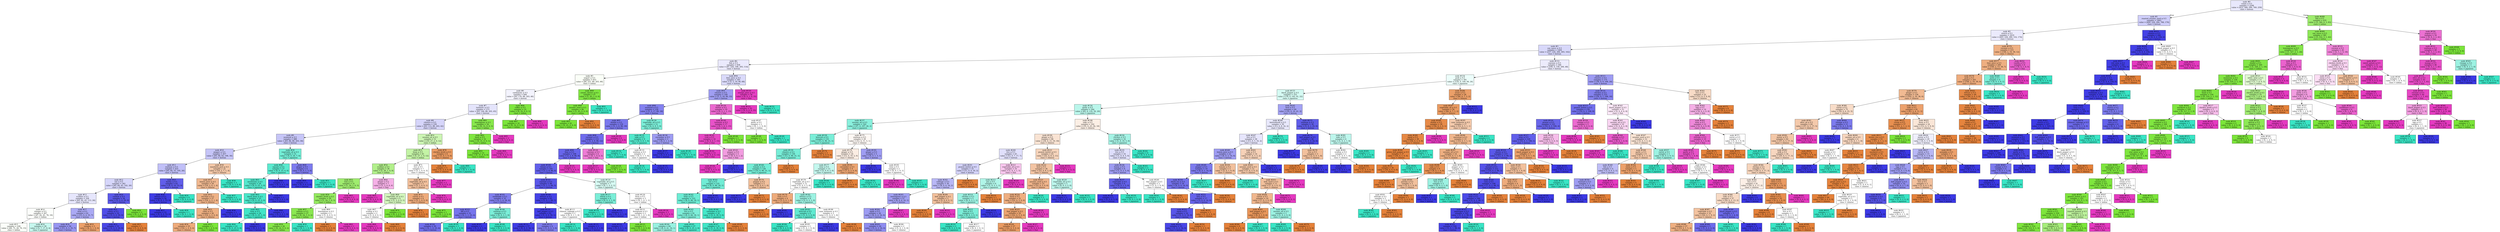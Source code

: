 digraph Tree {
node [shape=box, style="filled", color="black"] ;
0 [label=<node &#35;0<br/>cumin &le; 0.5<br/>samples = 2298<br/>value = [412, 568, 290, 769, 259]<br/>class = korean>, fillcolor="#e8e8fc"] ;
1 [label=<node &#35;1<br/>roasted_sesame_seed &le; 0.5<br/>samples = 1863<br/>value = [409, 228, 284, 766, 176]<br/>class = korean>, fillcolor="#cfcef9"] ;
0 -> 1 [labeldistance=2.5, labelangle=45, headlabel="True"] ;
2 [label=<node &#35;2<br/>starch &le; 0.5<br/>samples = 1619<br/>value = [405, 228, 280, 532, 174]<br/>class = korean>, fillcolor="#ebeafc"] ;
1 -> 2 ;
3 [label=<node &#35;3<br/>soy_sauce &le; 0.5<br/>samples = 1404<br/>value = [257, 226, 266, 493, 162]<br/>class = korean>, fillcolor="#d8d8fa"] ;
2 -> 3 ;
4 [label=<node &#35;4<br/>fish &le; 0.5<br/>samples = 838<br/>value = [97, 226, 108, 293, 114]<br/>class = korean>, fillcolor="#eae9fc"] ;
3 -> 4 ;
5 [label=<node &#35;5<br/>yogurt &le; 0.5<br/>samples = 653<br/>value = [94, 221, 89, 203, 46]<br/>class = indian>, fillcolor="#fafef7"] ;
4 -> 5 ;
6 [label=<node &#35;6<br/>cardamom &le; 0.5<br/>samples = 606<br/>value = [93, 176, 88, 203, 46]<br/>class = korean>, fillcolor="#f3f3fd"] ;
5 -> 6 ;
7 [label=<node &#35;7<br/>turmeric &le; 0.5<br/>samples = 573<br/>value = [93, 144, 88, 203, 45]<br/>class = korean>, fillcolor="#e4e4fb"] ;
6 -> 7 ;
8 [label=<node &#35;8<br/>cilantro &le; 0.5<br/>samples = 539<br/>value = [93, 113, 88, 203, 42]<br/>class = korean>, fillcolor="#d6d5fa"] ;
7 -> 8 ;
9 [label=<node &#35;9<br/>seaweed &le; 0.5<br/>samples = 488<br/>value = [83, 86, 86, 203, 30]<br/>class = korean>, fillcolor="#c6c5f7"] ;
8 -> 9 ;
10 [label=<node &#35;10<br/>pepper &le; 0.5<br/>samples = 457<br/>value = [83, 86, 62, 196, 30]<br/>class = korean>, fillcolor="#c5c4f7"] ;
9 -> 10 ;
11 [label=<node &#35;11<br/>soybean &le; 0.5<br/>samples = 425<br/>value = [65, 84, 55, 195, 26]<br/>class = korean>, fillcolor="#c0bff7"] ;
10 -> 11 ;
12 [label=<node &#35;12<br/>nut &le; 0.5<br/>samples = 362<br/>value = [65, 84, 45, 142, 26]<br/>class = korean>, fillcolor="#d6d6fa"] ;
11 -> 12 ;
13 [label=<node &#35;13<br/>scallion &le; 0.5<br/>samples = 328<br/>value = [62, 82, 45, 113, 26]<br/>class = korean>, fillcolor="#e6e6fc"] ;
12 -> 13 ;
14 [label=<node &#35;14<br/>vinegar &le; 0.5<br/>samples = 267<br/>value = [47, 82, 41, 78, 19]<br/>class = indian>, fillcolor="#fcfefb"] ;
13 -> 14 ;
15 [label=<node &#35;15<br/>samples = 228<br/>value = [44, 75, 24, 70, 15]<br/>class = indian>, fillcolor="#fbfef9"] ;
14 -> 15 ;
16 [label=<node &#35;16<br/>samples = 39<br/>value = [3, 7, 17, 8, 4]<br/>class = japanese>, fillcolor="#c6f7ee"] ;
14 -> 16 ;
17 [label=<node &#35;17<br/>wine &le; 0.5<br/>samples = 61<br/>value = [15, 0, 4, 35, 7]<br/>class = korean>, fillcolor="#aaa9f4"] ;
13 -> 17 ;
18 [label=<node &#35;18<br/>samples = 56<br/>value = [11, 0, 3, 35, 7]<br/>class = korean>, fillcolor="#9795f1"] ;
17 -> 18 ;
19 [label=<node &#35;19<br/>samples = 5<br/>value = [4, 0, 1, 0, 0]<br/>class = chinese>, fillcolor="#eca06a"] ;
17 -> 19 ;
20 [label=<node &#35;20<br/>cashew &le; 0.5<br/>samples = 34<br/>value = [3, 2, 0, 29, 0]<br/>class = korean>, fillcolor="#5b59e9"] ;
12 -> 20 ;
21 [label=<node &#35;21<br/>celery &le; 0.5<br/>samples = 32<br/>value = [3, 0, 0, 29, 0]<br/>class = korean>, fillcolor="#504de8"] ;
20 -> 21 ;
22 [label=<node &#35;22<br/>samples = 31<br/>value = [2, 0, 0, 29, 0]<br/>class = korean>, fillcolor="#4947e7"] ;
21 -> 22 ;
23 [label=<node &#35;23<br/>samples = 1<br/>value = [1, 0, 0, 0, 0]<br/>class = chinese>, fillcolor="#e58139"] ;
21 -> 23 ;
24 [label=<node &#35;24<br/>samples = 2<br/>value = [0, 2, 0, 0, 0]<br/>class = indian>, fillcolor="#7be539"] ;
20 -> 24 ;
25 [label=<node &#35;25<br/>barley &le; 0.5<br/>samples = 63<br/>value = [0, 0, 10, 53, 0]<br/>class = korean>, fillcolor="#615eea"] ;
11 -> 25 ;
26 [label=<node &#35;26<br/>lettuce &le; 0.5<br/>samples = 54<br/>value = [0, 0, 1, 53, 0]<br/>class = korean>, fillcolor="#403de5"] ;
25 -> 26 ;
27 [label=<node &#35;27<br/>samples = 53<br/>value = [0, 0, 0, 53, 0]<br/>class = korean>, fillcolor="#3c39e5"] ;
26 -> 27 ;
28 [label=<node &#35;28<br/>samples = 1<br/>value = [0, 0, 1, 0, 0]<br/>class = japanese>, fillcolor="#39e5c5"] ;
26 -> 28 ;
29 [label=<node &#35;29<br/>samples = 9<br/>value = [0, 0, 9, 0, 0]<br/>class = japanese>, fillcolor="#39e5c5"] ;
25 -> 29 ;
30 [label=<node &#35;30<br/>mandarin_peel &le; 0.5<br/>samples = 32<br/>value = [18, 2, 7, 1, 4]<br/>class = chinese>, fillcolor="#f4c8a8"] ;
10 -> 30 ;
31 [label=<node &#35;31<br/>lemon_juice &le; 0.5<br/>samples = 29<br/>value = [18, 2, 4, 1, 4]<br/>class = chinese>, fillcolor="#f0b890"] ;
30 -> 31 ;
32 [label=<node &#35;32<br/>zucchini &le; 0.5<br/>samples = 27<br/>value = [18, 2, 2, 1, 4]<br/>class = chinese>, fillcolor="#efb286"] ;
31 -> 32 ;
33 [label=<node &#35;33<br/>cider &le; 0.5<br/>samples = 26<br/>value = [18, 2, 2, 0, 4]<br/>class = chinese>, fillcolor="#eeaf81"] ;
32 -> 33 ;
34 [label=<node &#35;34<br/>samples = 25<br/>value = [18, 1, 2, 0, 4]<br/>class = chinese>, fillcolor="#eeab7b"] ;
33 -> 34 ;
35 [label=<node &#35;35<br/>samples = 1<br/>value = [0, 1, 0, 0, 0]<br/>class = indian>, fillcolor="#7be539"] ;
33 -> 35 ;
36 [label=<node &#35;36<br/>samples = 1<br/>value = [0, 0, 0, 1, 0]<br/>class = korean>, fillcolor="#3c39e5"] ;
32 -> 36 ;
37 [label=<node &#35;37<br/>samples = 2<br/>value = [0, 0, 2, 0, 0]<br/>class = japanese>, fillcolor="#39e5c5"] ;
31 -> 37 ;
38 [label=<node &#35;38<br/>samples = 3<br/>value = [0, 0, 3, 0, 0]<br/>class = japanese>, fillcolor="#39e5c5"] ;
30 -> 38 ;
39 [label=<node &#35;39<br/>vegetable_oil &le; 0.5<br/>samples = 31<br/>value = [0, 0, 24, 7, 0]<br/>class = japanese>, fillcolor="#73edd6"] ;
9 -> 39 ;
40 [label=<node &#35;40<br/>squash &le; 0.5<br/>samples = 27<br/>value = [0, 0, 23, 4, 0]<br/>class = japanese>, fillcolor="#5beacf"] ;
39 -> 40 ;
41 [label=<node &#35;41<br/>mushroom &le; 0.5<br/>samples = 26<br/>value = [0, 0, 23, 3, 0]<br/>class = japanese>, fillcolor="#53e8cd"] ;
40 -> 41 ;
42 [label=<node &#35;42<br/>black_bean &le; 0.5<br/>samples = 25<br/>value = [0, 0, 23, 2, 0]<br/>class = japanese>, fillcolor="#4ae7ca"] ;
41 -> 42 ;
43 [label=<node &#35;43<br/>tuna &le; 0.5<br/>samples = 24<br/>value = [0, 0, 23, 1, 0]<br/>class = japanese>, fillcolor="#42e6c8"] ;
42 -> 43 ;
44 [label=<node &#35;44<br/>samples = 23<br/>value = [0, 0, 23, 0, 0]<br/>class = japanese>, fillcolor="#39e5c5"] ;
43 -> 44 ;
45 [label=<node &#35;45<br/>samples = 1<br/>value = [0, 0, 0, 1, 0]<br/>class = korean>, fillcolor="#3c39e5"] ;
43 -> 45 ;
46 [label=<node &#35;46<br/>samples = 1<br/>value = [0, 0, 0, 1, 0]<br/>class = korean>, fillcolor="#3c39e5"] ;
42 -> 46 ;
47 [label=<node &#35;47<br/>samples = 1<br/>value = [0, 0, 0, 1, 0]<br/>class = korean>, fillcolor="#3c39e5"] ;
41 -> 47 ;
48 [label=<node &#35;48<br/>samples = 1<br/>value = [0, 0, 0, 1, 0]<br/>class = korean>, fillcolor="#3c39e5"] ;
40 -> 48 ;
49 [label=<node &#35;49<br/>ginger &le; 0.5<br/>samples = 4<br/>value = [0, 0, 1, 3, 0]<br/>class = korean>, fillcolor="#7d7bee"] ;
39 -> 49 ;
50 [label=<node &#35;50<br/>samples = 3<br/>value = [0, 0, 0, 3, 0]<br/>class = korean>, fillcolor="#3c39e5"] ;
49 -> 50 ;
51 [label=<node &#35;51<br/>samples = 1<br/>value = [0, 0, 1, 0, 0]<br/>class = japanese>, fillcolor="#39e5c5"] ;
49 -> 51 ;
52 [label=<node &#35;52<br/>sesame_oil &le; 0.5<br/>samples = 51<br/>value = [10, 27, 2, 0, 12]<br/>class = indian>, fillcolor="#ccf5b3"] ;
8 -> 52 ;
53 [label=<node &#35;53<br/>bean &le; 0.5<br/>samples = 45<br/>value = [5, 27, 1, 0, 12]<br/>class = indian>, fillcolor="#c3f3a5"] ;
52 -> 53 ;
54 [label=<node &#35;54<br/>scallion &le; 0.5<br/>samples = 38<br/>value = [2, 26, 1, 0, 9]<br/>class = indian>, fillcolor="#b2f08b"] ;
53 -> 54 ;
55 [label=<node &#35;55<br/>root &le; 0.5<br/>samples = 31<br/>value = [1, 24, 1, 0, 5]<br/>class = indian>, fillcolor="#9fec6e"] ;
54 -> 55 ;
56 [label=<node &#35;56<br/>chicken_broth &le; 0.5<br/>samples = 29<br/>value = [1, 24, 1, 0, 3]<br/>class = indian>, fillcolor="#94ea5f"] ;
55 -> 56 ;
57 [label=<node &#35;57<br/>salmon &le; 0.5<br/>samples = 27<br/>value = [0, 24, 1, 0, 2]<br/>class = indian>, fillcolor="#8be851"] ;
56 -> 57 ;
58 [label=<node &#35;58<br/>samples = 26<br/>value = [0, 24, 0, 0, 2]<br/>class = indian>, fillcolor="#86e749"] ;
57 -> 58 ;
59 [label=<node &#35;59<br/>samples = 1<br/>value = [0, 0, 1, 0, 0]<br/>class = japanese>, fillcolor="#39e5c5"] ;
57 -> 59 ;
60 [label=<node &#35;60<br/>lemongrass &le; 0.5<br/>samples = 2<br/>value = [1, 0, 0, 0, 1]<br/>class = chinese>, fillcolor="#ffffff"] ;
56 -> 60 ;
61 [label=<node &#35;61<br/>samples = 1<br/>value = [1, 0, 0, 0, 0]<br/>class = chinese>, fillcolor="#e58139"] ;
60 -> 61 ;
62 [label=<node &#35;62<br/>samples = 1<br/>value = [0, 0, 0, 0, 1]<br/>class = thai>, fillcolor="#e539c0"] ;
60 -> 62 ;
63 [label=<node &#35;63<br/>samples = 2<br/>value = [0, 0, 0, 0, 2]<br/>class = thai>, fillcolor="#e539c0"] ;
55 -> 63 ;
64 [label=<node &#35;64<br/>ginger &le; 0.5<br/>samples = 7<br/>value = [1, 2, 0, 0, 4]<br/>class = thai>, fillcolor="#f5b0e6"] ;
54 -> 64 ;
65 [label=<node &#35;65<br/>samples = 3<br/>value = [0, 0, 0, 0, 3]<br/>class = thai>, fillcolor="#e539c0"] ;
64 -> 65 ;
66 [label=<node &#35;66<br/>vegetable_oil &le; 0.5<br/>samples = 4<br/>value = [1, 2, 0, 0, 1]<br/>class = indian>, fillcolor="#d3f6bd"] ;
64 -> 66 ;
67 [label=<node &#35;67<br/>scallop &le; 0.5<br/>samples = 2<br/>value = [1, 0, 0, 0, 1]<br/>class = chinese>, fillcolor="#ffffff"] ;
66 -> 67 ;
68 [label=<node &#35;68<br/>samples = 1<br/>value = [0, 0, 0, 0, 1]<br/>class = thai>, fillcolor="#e539c0"] ;
67 -> 68 ;
69 [label=<node &#35;69<br/>samples = 1<br/>value = [1, 0, 0, 0, 0]<br/>class = chinese>, fillcolor="#e58139"] ;
67 -> 69 ;
70 [label=<node &#35;70<br/>samples = 2<br/>value = [0, 2, 0, 0, 0]<br/>class = indian>, fillcolor="#7be539"] ;
66 -> 70 ;
71 [label=<node &#35;71<br/>rice &le; 0.5<br/>samples = 7<br/>value = [3, 1, 0, 0, 3]<br/>class = chinese>, fillcolor="#ffffff"] ;
53 -> 71 ;
72 [label=<node &#35;72<br/>vegetable_oil &le; 0.5<br/>samples = 5<br/>value = [3, 1, 0, 0, 1]<br/>class = chinese>, fillcolor="#f2c09c"] ;
71 -> 72 ;
73 [label=<node &#35;73<br/>carrot &le; 0.5<br/>samples = 4<br/>value = [3, 1, 0, 0, 0]<br/>class = chinese>, fillcolor="#eeab7b"] ;
72 -> 73 ;
74 [label=<node &#35;74<br/>samples = 3<br/>value = [3, 0, 0, 0, 0]<br/>class = chinese>, fillcolor="#e58139"] ;
73 -> 74 ;
75 [label=<node &#35;75<br/>samples = 1<br/>value = [0, 1, 0, 0, 0]<br/>class = indian>, fillcolor="#7be539"] ;
73 -> 75 ;
76 [label=<node &#35;76<br/>samples = 1<br/>value = [0, 0, 0, 0, 1]<br/>class = thai>, fillcolor="#e539c0"] ;
72 -> 76 ;
77 [label=<node &#35;77<br/>samples = 2<br/>value = [0, 0, 0, 0, 2]<br/>class = thai>, fillcolor="#e539c0"] ;
71 -> 77 ;
78 [label=<node &#35;78<br/>chicken_broth &le; 0.5<br/>samples = 6<br/>value = [5, 0, 1, 0, 0]<br/>class = chinese>, fillcolor="#ea9a61"] ;
52 -> 78 ;
79 [label=<node &#35;79<br/>samples = 5<br/>value = [5, 0, 0, 0, 0]<br/>class = chinese>, fillcolor="#e58139"] ;
78 -> 79 ;
80 [label=<node &#35;80<br/>samples = 1<br/>value = [0, 0, 1, 0, 0]<br/>class = japanese>, fillcolor="#39e5c5"] ;
78 -> 80 ;
81 [label=<node &#35;81<br/>lemongrass &le; 0.5<br/>samples = 34<br/>value = [0, 31, 0, 0, 3]<br/>class = indian>, fillcolor="#88e84c"] ;
7 -> 81 ;
82 [label=<node &#35;82<br/>basil &le; 0.5<br/>samples = 32<br/>value = [0, 31, 0, 0, 1]<br/>class = indian>, fillcolor="#7fe63f"] ;
81 -> 82 ;
83 [label=<node &#35;83<br/>samples = 31<br/>value = [0, 31, 0, 0, 0]<br/>class = indian>, fillcolor="#7be539"] ;
82 -> 83 ;
84 [label=<node &#35;84<br/>samples = 1<br/>value = [0, 0, 0, 0, 1]<br/>class = thai>, fillcolor="#e539c0"] ;
82 -> 84 ;
85 [label=<node &#35;85<br/>samples = 2<br/>value = [0, 0, 0, 0, 2]<br/>class = thai>, fillcolor="#e539c0"] ;
81 -> 85 ;
86 [label=<node &#35;86<br/>coffee &le; 0.5<br/>samples = 33<br/>value = [0, 32, 0, 0, 1]<br/>class = indian>, fillcolor="#7fe63f"] ;
6 -> 86 ;
87 [label=<node &#35;87<br/>samples = 32<br/>value = [0, 32, 0, 0, 0]<br/>class = indian>, fillcolor="#7be539"] ;
86 -> 87 ;
88 [label=<node &#35;88<br/>samples = 1<br/>value = [0, 0, 0, 0, 1]<br/>class = thai>, fillcolor="#e539c0"] ;
86 -> 88 ;
89 [label=<node &#35;89<br/>cream_cheese &le; 0.5<br/>samples = 47<br/>value = [1, 45, 1, 0, 0]<br/>class = indian>, fillcolor="#81e642"] ;
5 -> 89 ;
90 [label=<node &#35;90<br/>sesame_seed &le; 0.5<br/>samples = 46<br/>value = [1, 45, 0, 0, 0]<br/>class = indian>, fillcolor="#7ee63d"] ;
89 -> 90 ;
91 [label=<node &#35;91<br/>samples = 45<br/>value = [0, 45, 0, 0, 0]<br/>class = indian>, fillcolor="#7be539"] ;
90 -> 91 ;
92 [label=<node &#35;92<br/>samples = 1<br/>value = [1, 0, 0, 0, 0]<br/>class = chinese>, fillcolor="#e58139"] ;
90 -> 92 ;
93 [label=<node &#35;93<br/>samples = 1<br/>value = [0, 0, 1, 0, 0]<br/>class = japanese>, fillcolor="#39e5c5"] ;
89 -> 93 ;
94 [label=<node &#35;94<br/>lime_juice &le; 0.5<br/>samples = 185<br/>value = [3, 5, 19, 90, 68]<br/>class = korean>, fillcolor="#dadafa"] ;
4 -> 94 ;
95 [label=<node &#35;95<br/>cilantro &le; 0.5<br/>samples = 149<br/>value = [3, 5, 18, 90, 33]<br/>class = korean>, fillcolor="#9f9ef2"] ;
94 -> 95 ;
96 [label=<node &#35;96<br/>seaweed &le; 0.5<br/>samples = 130<br/>value = [3, 3, 17, 89, 18]<br/>class = korean>, fillcolor="#8381ef"] ;
95 -> 96 ;
97 [label=<node &#35;97<br/>shallot &le; 0.5<br/>samples = 118<br/>value = [3, 3, 8, 86, 18]<br/>class = korean>, fillcolor="#7a78ed"] ;
96 -> 97 ;
98 [label=<node &#35;98<br/>coconut &le; 0.5<br/>samples = 112<br/>value = [3, 3, 8, 86, 12]<br/>class = korean>, fillcolor="#6f6cec"] ;
97 -> 98 ;
99 [label=<node &#35;99<br/>lime &le; 0.5<br/>samples = 108<br/>value = [3, 2, 8, 86, 9]<br/>class = korean>, fillcolor="#6765eb"] ;
98 -> 99 ;
100 [label=<node &#35;100<br/>lemon &le; 0.5<br/>samples = 105<br/>value = [3, 2, 8, 86, 6]<br/>class = korean>, fillcolor="#6260ea"] ;
99 -> 100 ;
101 [label=<node &#35;101<br/>cayenne &le; 0.5<br/>samples = 98<br/>value = [3, 1, 5, 84, 5]<br/>class = korean>, fillcolor="#5957e9"] ;
100 -> 101 ;
102 [label=<node &#35;102<br/>enokidake &le; 0.5<br/>samples = 35<br/>value = [2, 1, 4, 24, 4]<br/>class = korean>, fillcolor="#817fee"] ;
101 -> 102 ;
103 [label=<node &#35;103<br/>dill &le; 0.5<br/>samples = 31<br/>value = [2, 1, 1, 23, 4]<br/>class = korean>, fillcolor="#7674ed"] ;
102 -> 103 ;
104 [label=<node &#35;104<br/>samples = 30<br/>value = [2, 1, 0, 23, 4]<br/>class = korean>, fillcolor="#706eec"] ;
103 -> 104 ;
105 [label=<node &#35;105<br/>samples = 1<br/>value = [0, 0, 1, 0, 0]<br/>class = japanese>, fillcolor="#39e5c5"] ;
103 -> 105 ;
106 [label=<node &#35;106<br/>soybean &le; 0.5<br/>samples = 4<br/>value = [0, 0, 3, 1, 0]<br/>class = japanese>, fillcolor="#7beed8"] ;
102 -> 106 ;
107 [label=<node &#35;107<br/>samples = 1<br/>value = [0, 0, 0, 1, 0]<br/>class = korean>, fillcolor="#3c39e5"] ;
106 -> 107 ;
108 [label=<node &#35;108<br/>samples = 3<br/>value = [0, 0, 3, 0, 0]<br/>class = japanese>, fillcolor="#39e5c5"] ;
106 -> 108 ;
109 [label=<node &#35;109<br/>lettuce &le; 0.5<br/>samples = 63<br/>value = [1, 0, 1, 60, 1]<br/>class = korean>, fillcolor="#4543e6"] ;
101 -> 109 ;
110 [label=<node &#35;110<br/>bell_pepper &le; 0.5<br/>samples = 61<br/>value = [1, 0, 0, 59, 1]<br/>class = korean>, fillcolor="#4240e6"] ;
109 -> 110 ;
111 [label=<node &#35;111<br/>samples = 57<br/>value = [0, 0, 0, 56, 1]<br/>class = korean>, fillcolor="#3f3de5"] ;
110 -> 111 ;
112 [label=<node &#35;112<br/>samples = 4<br/>value = [1, 0, 0, 3, 0]<br/>class = korean>, fillcolor="#7d7bee"] ;
110 -> 112 ;
113 [label=<node &#35;113<br/>chinese_cabbage &le; 0.5<br/>samples = 2<br/>value = [0, 0, 1, 1, 0]<br/>class = japanese>, fillcolor="#ffffff"] ;
109 -> 113 ;
114 [label=<node &#35;114<br/>samples = 1<br/>value = [0, 0, 1, 0, 0]<br/>class = japanese>, fillcolor="#39e5c5"] ;
113 -> 114 ;
115 [label=<node &#35;115<br/>samples = 1<br/>value = [0, 0, 0, 1, 0]<br/>class = korean>, fillcolor="#3c39e5"] ;
113 -> 115 ;
116 [label=<node &#35;116<br/>vegetable_oil &le; 0.5<br/>samples = 7<br/>value = [0, 1, 3, 2, 1]<br/>class = japanese>, fillcolor="#d7faf3"] ;
100 -> 116 ;
117 [label=<node &#35;117<br/>wheat &le; 0.5<br/>samples = 4<br/>value = [0, 0, 3, 1, 0]<br/>class = japanese>, fillcolor="#7beed8"] ;
116 -> 117 ;
118 [label=<node &#35;118<br/>samples = 3<br/>value = [0, 0, 3, 0, 0]<br/>class = japanese>, fillcolor="#39e5c5"] ;
117 -> 118 ;
119 [label=<node &#35;119<br/>samples = 1<br/>value = [0, 0, 0, 1, 0]<br/>class = korean>, fillcolor="#3c39e5"] ;
117 -> 119 ;
120 [label=<node &#35;120<br/>bean &le; 0.5<br/>samples = 3<br/>value = [0, 1, 0, 1, 1]<br/>class = indian>, fillcolor="#ffffff"] ;
116 -> 120 ;
121 [label=<node &#35;121<br/>fenugreek &le; 0.5<br/>samples = 2<br/>value = [0, 1, 0, 1, 0]<br/>class = indian>, fillcolor="#ffffff"] ;
120 -> 121 ;
122 [label=<node &#35;122<br/>samples = 1<br/>value = [0, 0, 0, 1, 0]<br/>class = korean>, fillcolor="#3c39e5"] ;
121 -> 122 ;
123 [label=<node &#35;123<br/>samples = 1<br/>value = [0, 1, 0, 0, 0]<br/>class = indian>, fillcolor="#7be539"] ;
121 -> 123 ;
124 [label=<node &#35;124<br/>samples = 1<br/>value = [0, 0, 0, 0, 1]<br/>class = thai>, fillcolor="#e539c0"] ;
120 -> 124 ;
125 [label=<node &#35;125<br/>samples = 3<br/>value = [0, 0, 0, 0, 3]<br/>class = thai>, fillcolor="#e539c0"] ;
99 -> 125 ;
126 [label=<node &#35;126<br/>cayenne &le; 0.5<br/>samples = 4<br/>value = [0, 1, 0, 0, 3]<br/>class = thai>, fillcolor="#ee7bd5"] ;
98 -> 126 ;
127 [label=<node &#35;127<br/>samples = 3<br/>value = [0, 0, 0, 0, 3]<br/>class = thai>, fillcolor="#e539c0"] ;
126 -> 127 ;
128 [label=<node &#35;128<br/>samples = 1<br/>value = [0, 1, 0, 0, 0]<br/>class = indian>, fillcolor="#7be539"] ;
126 -> 128 ;
129 [label=<node &#35;129<br/>samples = 6<br/>value = [0, 0, 0, 0, 6]<br/>class = thai>, fillcolor="#e539c0"] ;
97 -> 129 ;
130 [label=<node &#35;130<br/>vegetable_oil &le; 0.5<br/>samples = 12<br/>value = [0, 0, 9, 3, 0]<br/>class = japanese>, fillcolor="#7beed8"] ;
96 -> 130 ;
131 [label=<node &#35;131<br/>sake &le; 0.5<br/>samples = 9<br/>value = [0, 0, 8, 1, 0]<br/>class = japanese>, fillcolor="#52e8cc"] ;
130 -> 131 ;
132 [label=<node &#35;132<br/>samples = 7<br/>value = [0, 0, 7, 0, 0]<br/>class = japanese>, fillcolor="#39e5c5"] ;
131 -> 132 ;
133 [label=<node &#35;133<br/>soybean &le; 0.5<br/>samples = 2<br/>value = [0, 0, 1, 1, 0]<br/>class = japanese>, fillcolor="#ffffff"] ;
131 -> 133 ;
134 [label=<node &#35;134<br/>samples = 1<br/>value = [0, 0, 1, 0, 0]<br/>class = japanese>, fillcolor="#39e5c5"] ;
133 -> 134 ;
135 [label=<node &#35;135<br/>samples = 1<br/>value = [0, 0, 0, 1, 0]<br/>class = korean>, fillcolor="#3c39e5"] ;
133 -> 135 ;
136 [label=<node &#35;136<br/>cucumber &le; 0.5<br/>samples = 3<br/>value = [0, 0, 1, 2, 0]<br/>class = korean>, fillcolor="#9e9cf2"] ;
130 -> 136 ;
137 [label=<node &#35;137<br/>samples = 2<br/>value = [0, 0, 0, 2, 0]<br/>class = korean>, fillcolor="#3c39e5"] ;
136 -> 137 ;
138 [label=<node &#35;138<br/>samples = 1<br/>value = [0, 0, 1, 0, 0]<br/>class = japanese>, fillcolor="#39e5c5"] ;
136 -> 138 ;
139 [label=<node &#35;139<br/>butter &le; 0.5<br/>samples = 19<br/>value = [0, 2, 1, 1, 15]<br/>class = thai>, fillcolor="#eb68cf"] ;
95 -> 139 ;
140 [label=<node &#35;140<br/>turmeric &le; 0.5<br/>samples = 17<br/>value = [0, 1, 0, 1, 15]<br/>class = thai>, fillcolor="#e852c8"] ;
139 -> 140 ;
141 [label=<node &#35;141<br/>crab &le; 0.5<br/>samples = 16<br/>value = [0, 0, 0, 1, 15]<br/>class = thai>, fillcolor="#e746c4"] ;
140 -> 141 ;
142 [label=<node &#35;142<br/>samples = 13<br/>value = [0, 0, 0, 0, 13]<br/>class = thai>, fillcolor="#e539c0"] ;
141 -> 142 ;
143 [label=<node &#35;143<br/>pepper &le; 0.5<br/>samples = 3<br/>value = [0, 0, 0, 1, 2]<br/>class = thai>, fillcolor="#f29ce0"] ;
141 -> 143 ;
144 [label=<node &#35;144<br/>samples = 2<br/>value = [0, 0, 0, 0, 2]<br/>class = thai>, fillcolor="#e539c0"] ;
143 -> 144 ;
145 [label=<node &#35;145<br/>samples = 1<br/>value = [0, 0, 0, 1, 0]<br/>class = korean>, fillcolor="#3c39e5"] ;
143 -> 145 ;
146 [label=<node &#35;146<br/>samples = 1<br/>value = [0, 1, 0, 0, 0]<br/>class = indian>, fillcolor="#7be539"] ;
140 -> 146 ;
147 [label=<node &#35;147<br/>garlic &le; 0.5<br/>samples = 2<br/>value = [0, 1, 1, 0, 0]<br/>class = indian>, fillcolor="#ffffff"] ;
139 -> 147 ;
148 [label=<node &#35;148<br/>samples = 1<br/>value = [0, 1, 0, 0, 0]<br/>class = indian>, fillcolor="#7be539"] ;
147 -> 148 ;
149 [label=<node &#35;149<br/>samples = 1<br/>value = [0, 0, 1, 0, 0]<br/>class = japanese>, fillcolor="#39e5c5"] ;
147 -> 149 ;
150 [label=<node &#35;150<br/>orange_juice &le; 0.5<br/>samples = 36<br/>value = [0, 0, 1, 0, 35]<br/>class = thai>, fillcolor="#e63fc2"] ;
94 -> 150 ;
151 [label=<node &#35;151<br/>samples = 35<br/>value = [0, 0, 0, 0, 35]<br/>class = thai>, fillcolor="#e539c0"] ;
150 -> 151 ;
152 [label=<node &#35;152<br/>samples = 1<br/>value = [0, 0, 1, 0, 0]<br/>class = japanese>, fillcolor="#39e5c5"] ;
150 -> 152 ;
153 [label=<node &#35;153<br/>cayenne &le; 0.5<br/>samples = 566<br/>value = [160, 0, 158, 200, 48]<br/>class = korean>, fillcolor="#ecebfc"] ;
3 -> 153 ;
154 [label=<node &#35;154<br/>pork &le; 0.5<br/>samples = 391<br/>value = [124, 0, 149, 94, 24]<br/>class = japanese>, fillcolor="#ecfdfa"] ;
153 -> 154 ;
155 [label=<node &#35;155<br/>black_pepper &le; 0.5<br/>samples = 333<br/>value = [78, 0, 142, 91, 22]<br/>class = japanese>, fillcolor="#d5faf3"] ;
154 -> 155 ;
156 [label=<node &#35;156<br/>garlic &le; 0.5<br/>samples = 264<br/>value = [62, 0, 132, 50, 20]<br/>class = japanese>, fillcolor="#baf6eb"] ;
155 -> 156 ;
157 [label=<node &#35;157<br/>sesame_oil &le; 0.5<br/>samples = 162<br/>value = [27, 0, 107, 26, 2]<br/>class = japanese>, fillcolor="#8af0dd"] ;
156 -> 157 ;
158 [label=<node &#35;158<br/>broccoli &le; 0.5<br/>samples = 133<br/>value = [15, 0, 96, 21, 1]<br/>class = japanese>, fillcolor="#7aeed8"] ;
157 -> 158 ;
159 [label=<node &#35;159<br/>cilantro &le; 0.5<br/>samples = 130<br/>value = [12, 0, 96, 21, 1]<br/>class = japanese>, fillcolor="#77edd7"] ;
158 -> 159 ;
160 [label=<node &#35;160<br/>tomato &le; 0.5<br/>samples = 128<br/>value = [10, 0, 96, 21, 1]<br/>class = japanese>, fillcolor="#74edd6"] ;
159 -> 160 ;
161 [label=<node &#35;161<br/>nut &le; 0.5<br/>samples = 125<br/>value = [8, 0, 96, 20, 1]<br/>class = japanese>, fillcolor="#70ecd5"] ;
160 -> 161 ;
162 [label=<node &#35;162<br/>wine &le; 0.5<br/>samples = 123<br/>value = [8, 0, 96, 18, 1]<br/>class = japanese>, fillcolor="#6cecd4"] ;
161 -> 162 ;
163 [label=<node &#35;163<br/>rice &le; 0.5<br/>samples = 91<br/>value = [6, 0, 66, 18, 1]<br/>class = japanese>, fillcolor="#7deed9"] ;
162 -> 163 ;
164 [label=<node &#35;164<br/>samples = 64<br/>value = [6, 0, 41, 16, 1]<br/>class = japanese>, fillcolor="#98f1e1"] ;
163 -> 164 ;
165 [label=<node &#35;165<br/>samples = 27<br/>value = [0, 0, 25, 2, 0]<br/>class = japanese>, fillcolor="#49e7ca"] ;
163 -> 165 ;
166 [label=<node &#35;166<br/>coriander &le; 0.5<br/>samples = 32<br/>value = [2, 0, 30, 0, 0]<br/>class = japanese>, fillcolor="#46e7c9"] ;
162 -> 166 ;
167 [label=<node &#35;167<br/>samples = 31<br/>value = [1, 0, 30, 0, 0]<br/>class = japanese>, fillcolor="#40e6c7"] ;
166 -> 167 ;
168 [label=<node &#35;168<br/>samples = 1<br/>value = [1, 0, 0, 0, 0]<br/>class = chinese>, fillcolor="#e58139"] ;
166 -> 168 ;
169 [label=<node &#35;169<br/>samples = 2<br/>value = [0, 0, 0, 2, 0]<br/>class = korean>, fillcolor="#3c39e5"] ;
161 -> 169 ;
170 [label=<node &#35;170<br/>pepper &le; 0.5<br/>samples = 3<br/>value = [2, 0, 0, 1, 0]<br/>class = chinese>, fillcolor="#f2c09c"] ;
160 -> 170 ;
171 [label=<node &#35;171<br/>samples = 1<br/>value = [0, 0, 0, 1, 0]<br/>class = korean>, fillcolor="#3c39e5"] ;
170 -> 171 ;
172 [label=<node &#35;172<br/>samples = 2<br/>value = [2, 0, 0, 0, 0]<br/>class = chinese>, fillcolor="#e58139"] ;
170 -> 172 ;
173 [label=<node &#35;173<br/>samples = 2<br/>value = [2, 0, 0, 0, 0]<br/>class = chinese>, fillcolor="#e58139"] ;
159 -> 173 ;
174 [label=<node &#35;174<br/>samples = 3<br/>value = [3, 0, 0, 0, 0]<br/>class = chinese>, fillcolor="#e58139"] ;
158 -> 174 ;
175 [label=<node &#35;175<br/>soybean &le; 0.5<br/>samples = 29<br/>value = [12, 0, 11, 5, 1]<br/>class = chinese>, fillcolor="#fef8f4"] ;
157 -> 175 ;
176 [label=<node &#35;176<br/>ginger &le; 0.5<br/>samples = 24<br/>value = [12, 0, 10, 2, 0]<br/>class = chinese>, fillcolor="#fbede3"] ;
175 -> 176 ;
177 [label=<node &#35;177<br/>wine &le; 0.5<br/>samples = 15<br/>value = [5, 0, 8, 2, 0]<br/>class = japanese>, fillcolor="#c4f7ee"] ;
176 -> 177 ;
178 [label=<node &#35;178<br/>vegetable_oil &le; 0.5<br/>samples = 12<br/>value = [5, 0, 5, 2, 0]<br/>class = chinese>, fillcolor="#ffffff"] ;
177 -> 178 ;
179 [label=<node &#35;179<br/>clam &le; 0.5<br/>samples = 4<br/>value = [3, 0, 0, 1, 0]<br/>class = chinese>, fillcolor="#eeab7b"] ;
178 -> 179 ;
180 [label=<node &#35;180<br/>samples = 3<br/>value = [3, 0, 0, 0, 0]<br/>class = chinese>, fillcolor="#e58139"] ;
179 -> 180 ;
181 [label=<node &#35;181<br/>samples = 1<br/>value = [0, 0, 0, 1, 0]<br/>class = korean>, fillcolor="#3c39e5"] ;
179 -> 181 ;
182 [label=<node &#35;182<br/>lettuce &le; 0.5<br/>samples = 8<br/>value = [2, 0, 5, 1, 0]<br/>class = japanese>, fillcolor="#9cf2e2"] ;
178 -> 182 ;
183 [label=<node &#35;183<br/>broccoli &le; 0.5<br/>samples = 6<br/>value = [1, 0, 5, 0, 0]<br/>class = japanese>, fillcolor="#61ead1"] ;
182 -> 183 ;
184 [label=<node &#35;184<br/>samples = 4<br/>value = [0, 0, 4, 0, 0]<br/>class = japanese>, fillcolor="#39e5c5"] ;
183 -> 184 ;
185 [label=<node &#35;185<br/>samples = 2<br/>value = [1, 0, 1, 0, 0]<br/>class = chinese>, fillcolor="#ffffff"] ;
183 -> 185 ;
186 [label=<node &#35;186<br/>cane_molasses &le; 0.5<br/>samples = 2<br/>value = [1, 0, 0, 1, 0]<br/>class = chinese>, fillcolor="#ffffff"] ;
182 -> 186 ;
187 [label=<node &#35;187<br/>samples = 1<br/>value = [0, 0, 0, 1, 0]<br/>class = korean>, fillcolor="#3c39e5"] ;
186 -> 187 ;
188 [label=<node &#35;188<br/>samples = 1<br/>value = [1, 0, 0, 0, 0]<br/>class = chinese>, fillcolor="#e58139"] ;
186 -> 188 ;
189 [label=<node &#35;189<br/>samples = 3<br/>value = [0, 0, 3, 0, 0]<br/>class = japanese>, fillcolor="#39e5c5"] ;
177 -> 189 ;
190 [label=<node &#35;190<br/>cucumber &le; 0.5<br/>samples = 9<br/>value = [7, 0, 2, 0, 0]<br/>class = chinese>, fillcolor="#eca572"] ;
176 -> 190 ;
191 [label=<node &#35;191<br/>samples = 7<br/>value = [7, 0, 0, 0, 0]<br/>class = chinese>, fillcolor="#e58139"] ;
190 -> 191 ;
192 [label=<node &#35;192<br/>samples = 2<br/>value = [0, 0, 2, 0, 0]<br/>class = japanese>, fillcolor="#39e5c5"] ;
190 -> 192 ;
193 [label=<node &#35;193<br/>ginger &le; 0.5<br/>samples = 5<br/>value = [0, 0, 1, 3, 1]<br/>class = korean>, fillcolor="#9e9cf2"] ;
175 -> 193 ;
194 [label=<node &#35;194<br/>samples = 3<br/>value = [0, 0, 0, 3, 0]<br/>class = korean>, fillcolor="#3c39e5"] ;
193 -> 194 ;
195 [label=<node &#35;195<br/>wine &le; 0.5<br/>samples = 2<br/>value = [0, 0, 1, 0, 1]<br/>class = japanese>, fillcolor="#ffffff"] ;
193 -> 195 ;
196 [label=<node &#35;196<br/>samples = 1<br/>value = [0, 0, 0, 0, 1]<br/>class = thai>, fillcolor="#e539c0"] ;
195 -> 196 ;
197 [label=<node &#35;197<br/>samples = 1<br/>value = [0, 0, 1, 0, 0]<br/>class = japanese>, fillcolor="#39e5c5"] ;
195 -> 197 ;
198 [label=<node &#35;198<br/>sake &le; 0.5<br/>samples = 102<br/>value = [35, 0, 25, 24, 18]<br/>class = chinese>, fillcolor="#fcefe5"] ;
156 -> 198 ;
199 [label=<node &#35;199<br/>ginger &le; 0.5<br/>samples = 86<br/>value = [34, 0, 15, 19, 18]<br/>class = chinese>, fillcolor="#f9e3d3"] ;
198 -> 199 ;
200 [label=<node &#35;200<br/>rice &le; 0.5<br/>samples = 43<br/>value = [12, 0, 7, 17, 7]<br/>class = korean>, fillcolor="#e0dffb"] ;
199 -> 200 ;
201 [label=<node &#35;201<br/>peanut_butter &le; 0.5<br/>samples = 33<br/>value = [11, 0, 4, 16, 2]<br/>class = korean>, fillcolor="#d3d2f9"] ;
200 -> 201 ;
202 [label=<node &#35;202<br/>cabbage &le; 0.5<br/>samples = 30<br/>value = [8, 0, 4, 16, 2]<br/>class = korean>, fillcolor="#b8b7f6"] ;
201 -> 202 ;
203 [label=<node &#35;203<br/>lemongrass &le; 0.5<br/>samples = 27<br/>value = [6, 0, 4, 16, 1]<br/>class = korean>, fillcolor="#a2a1f3"] ;
202 -> 203 ;
204 [label=<node &#35;204<br/>apple &le; 0.5<br/>samples = 26<br/>value = [6, 0, 4, 16, 0]<br/>class = korean>, fillcolor="#9d9cf2"] ;
203 -> 204 ;
205 [label=<node &#35;205<br/>samples = 24<br/>value = [5, 0, 3, 16, 0]<br/>class = korean>, fillcolor="#8e8cf0"] ;
204 -> 205 ;
206 [label=<node &#35;206<br/>samples = 2<br/>value = [1, 0, 1, 0, 0]<br/>class = chinese>, fillcolor="#ffffff"] ;
204 -> 206 ;
207 [label=<node &#35;207<br/>samples = 1<br/>value = [0, 0, 0, 0, 1]<br/>class = thai>, fillcolor="#e539c0"] ;
203 -> 207 ;
208 [label=<node &#35;208<br/>bell_pepper &le; 0.5<br/>samples = 3<br/>value = [2, 0, 0, 0, 1]<br/>class = chinese>, fillcolor="#f2c09c"] ;
202 -> 208 ;
209 [label=<node &#35;209<br/>samples = 2<br/>value = [2, 0, 0, 0, 0]<br/>class = chinese>, fillcolor="#e58139"] ;
208 -> 209 ;
210 [label=<node &#35;210<br/>samples = 1<br/>value = [0, 0, 0, 0, 1]<br/>class = thai>, fillcolor="#e539c0"] ;
208 -> 210 ;
211 [label=<node &#35;211<br/>samples = 3<br/>value = [3, 0, 0, 0, 0]<br/>class = chinese>, fillcolor="#e58139"] ;
201 -> 211 ;
212 [label=<node &#35;212<br/>vegetable_oil &le; 0.5<br/>samples = 10<br/>value = [1, 0, 3, 1, 5]<br/>class = thai>, fillcolor="#f8c6ed"] ;
200 -> 212 ;
213 [label=<node &#35;213<br/>pea &le; 0.5<br/>samples = 6<br/>value = [1, 0, 3, 1, 1]<br/>class = japanese>, fillcolor="#b0f5e8"] ;
212 -> 213 ;
214 [label=<node &#35;214<br/>chicken &le; 0.5<br/>samples = 5<br/>value = [0, 0, 3, 1, 1]<br/>class = japanese>, fillcolor="#9cf2e2"] ;
213 -> 214 ;
215 [label=<node &#35;215<br/>lime &le; 0.5<br/>samples = 4<br/>value = [0, 0, 3, 0, 1]<br/>class = japanese>, fillcolor="#7beed8"] ;
214 -> 215 ;
216 [label=<node &#35;216<br/>samples = 2<br/>value = [0, 0, 2, 0, 0]<br/>class = japanese>, fillcolor="#39e5c5"] ;
215 -> 216 ;
217 [label=<node &#35;217<br/>samples = 2<br/>value = [0, 0, 1, 0, 1]<br/>class = japanese>, fillcolor="#ffffff"] ;
215 -> 217 ;
218 [label=<node &#35;218<br/>samples = 1<br/>value = [0, 0, 0, 1, 0]<br/>class = korean>, fillcolor="#3c39e5"] ;
214 -> 218 ;
219 [label=<node &#35;219<br/>samples = 1<br/>value = [1, 0, 0, 0, 0]<br/>class = chinese>, fillcolor="#e58139"] ;
213 -> 219 ;
220 [label=<node &#35;220<br/>samples = 4<br/>value = [0, 0, 0, 0, 4]<br/>class = thai>, fillcolor="#e539c0"] ;
212 -> 220 ;
221 [label=<node &#35;221<br/>peanut_butter &le; 0.5<br/>samples = 43<br/>value = [22, 0, 8, 2, 11]<br/>class = chinese>, fillcolor="#f6d4bb"] ;
199 -> 221 ;
222 [label=<node &#35;222<br/>beef &le; 0.5<br/>samples = 38<br/>value = [22, 0, 8, 2, 6]<br/>class = chinese>, fillcolor="#f3c4a3"] ;
221 -> 222 ;
223 [label=<node &#35;223<br/>sesame_seed &le; 0.5<br/>samples = 33<br/>value = [22, 0, 5, 0, 6]<br/>class = chinese>, fillcolor="#f0b48a"] ;
222 -> 223 ;
224 [label=<node &#35;224<br/>basil &le; 0.5<br/>samples = 31<br/>value = [22, 0, 3, 0, 6]<br/>class = chinese>, fillcolor="#eeae80"] ;
223 -> 224 ;
225 [label=<node &#35;225<br/>thai_pepper &le; 0.5<br/>samples = 29<br/>value = [22, 0, 3, 0, 4]<br/>class = chinese>, fillcolor="#eca470"] ;
224 -> 225 ;
226 [label=<node &#35;226<br/>samples = 27<br/>value = [22, 0, 3, 0, 2]<br/>class = chinese>, fillcolor="#ea9b62"] ;
225 -> 226 ;
227 [label=<node &#35;227<br/>samples = 2<br/>value = [0, 0, 0, 0, 2]<br/>class = thai>, fillcolor="#e539c0"] ;
225 -> 227 ;
228 [label=<node &#35;228<br/>samples = 2<br/>value = [0, 0, 0, 0, 2]<br/>class = thai>, fillcolor="#e539c0"] ;
224 -> 228 ;
229 [label=<node &#35;229<br/>samples = 2<br/>value = [0, 0, 2, 0, 0]<br/>class = japanese>, fillcolor="#39e5c5"] ;
223 -> 229 ;
230 [label=<node &#35;230<br/>vegetable_oil &le; 0.5<br/>samples = 5<br/>value = [0, 0, 3, 2, 0]<br/>class = japanese>, fillcolor="#bdf6ec"] ;
222 -> 230 ;
231 [label=<node &#35;231<br/>samples = 2<br/>value = [0, 0, 0, 2, 0]<br/>class = korean>, fillcolor="#3c39e5"] ;
230 -> 231 ;
232 [label=<node &#35;232<br/>samples = 3<br/>value = [0, 0, 3, 0, 0]<br/>class = japanese>, fillcolor="#39e5c5"] ;
230 -> 232 ;
233 [label=<node &#35;233<br/>samples = 5<br/>value = [0, 0, 0, 0, 5]<br/>class = thai>, fillcolor="#e539c0"] ;
221 -> 233 ;
234 [label=<node &#35;234<br/>chicken &le; 0.5<br/>samples = 16<br/>value = [1, 0, 10, 5, 0]<br/>class = japanese>, fillcolor="#a5f3e5"] ;
198 -> 234 ;
235 [label=<node &#35;235<br/>rice &le; 0.5<br/>samples = 10<br/>value = [1, 0, 4, 5, 0]<br/>class = korean>, fillcolor="#dedefb"] ;
234 -> 235 ;
236 [label=<node &#35;236<br/>honey &le; 0.5<br/>samples = 8<br/>value = [1, 0, 2, 5, 0]<br/>class = korean>, fillcolor="#9e9cf2"] ;
235 -> 236 ;
237 [label=<node &#35;237<br/>vegetable &le; 0.5<br/>samples = 6<br/>value = [0, 0, 1, 5, 0]<br/>class = korean>, fillcolor="#6361ea"] ;
236 -> 237 ;
238 [label=<node &#35;238<br/>samples = 5<br/>value = [0, 0, 0, 5, 0]<br/>class = korean>, fillcolor="#3c39e5"] ;
237 -> 238 ;
239 [label=<node &#35;239<br/>samples = 1<br/>value = [0, 0, 1, 0, 0]<br/>class = japanese>, fillcolor="#39e5c5"] ;
237 -> 239 ;
240 [label=<node &#35;240<br/>thai_pepper &le; 0.5<br/>samples = 2<br/>value = [1, 0, 1, 0, 0]<br/>class = chinese>, fillcolor="#ffffff"] ;
236 -> 240 ;
241 [label=<node &#35;241<br/>samples = 1<br/>value = [0, 0, 1, 0, 0]<br/>class = japanese>, fillcolor="#39e5c5"] ;
240 -> 241 ;
242 [label=<node &#35;242<br/>samples = 1<br/>value = [1, 0, 0, 0, 0]<br/>class = chinese>, fillcolor="#e58139"] ;
240 -> 242 ;
243 [label=<node &#35;243<br/>samples = 2<br/>value = [0, 0, 2, 0, 0]<br/>class = japanese>, fillcolor="#39e5c5"] ;
235 -> 243 ;
244 [label=<node &#35;244<br/>samples = 6<br/>value = [0, 0, 6, 0, 0]<br/>class = japanese>, fillcolor="#39e5c5"] ;
234 -> 244 ;
245 [label=<node &#35;245<br/>beef &le; 0.5<br/>samples = 69<br/>value = [16, 0, 10, 41, 2]<br/>class = korean>, fillcolor="#a3a2f3"] ;
155 -> 245 ;
246 [label=<node &#35;246<br/>katsuobushi &le; 0.5<br/>samples = 39<br/>value = [13, 0, 8, 16, 2]<br/>class = korean>, fillcolor="#e8e8fc"] ;
245 -> 246 ;
247 [label=<node &#35;247<br/>rice &le; 0.5<br/>samples = 36<br/>value = [13, 0, 5, 16, 2]<br/>class = korean>, fillcolor="#e6e5fc"] ;
246 -> 247 ;
248 [label=<node &#35;248<br/>lemon_juice &le; 0.5<br/>samples = 22<br/>value = [6, 0, 2, 14, 0]<br/>class = korean>, fillcolor="#9e9cf2"] ;
247 -> 248 ;
249 [label=<node &#35;249<br/>pepper &le; 0.5<br/>samples = 19<br/>value = [4, 0, 1, 14, 0]<br/>class = korean>, fillcolor="#7d7bee"] ;
248 -> 249 ;
250 [label=<node &#35;250<br/>black_tea &le; 0.5<br/>samples = 18<br/>value = [4, 0, 0, 14, 0]<br/>class = korean>, fillcolor="#7472ec"] ;
249 -> 250 ;
251 [label=<node &#35;251<br/>nira &le; 0.5<br/>samples = 17<br/>value = [3, 0, 0, 14, 0]<br/>class = korean>, fillcolor="#6663eb"] ;
250 -> 251 ;
252 [label=<node &#35;252<br/>squid &le; 0.5<br/>samples = 16<br/>value = [2, 0, 0, 14, 0]<br/>class = korean>, fillcolor="#5855e9"] ;
251 -> 252 ;
253 [label=<node &#35;253<br/>samples = 15<br/>value = [1, 0, 0, 14, 0]<br/>class = korean>, fillcolor="#4a47e7"] ;
252 -> 253 ;
254 [label=<node &#35;254<br/>samples = 1<br/>value = [1, 0, 0, 0, 0]<br/>class = chinese>, fillcolor="#e58139"] ;
252 -> 254 ;
255 [label=<node &#35;255<br/>samples = 1<br/>value = [1, 0, 0, 0, 0]<br/>class = chinese>, fillcolor="#e58139"] ;
251 -> 255 ;
256 [label=<node &#35;256<br/>samples = 1<br/>value = [1, 0, 0, 0, 0]<br/>class = chinese>, fillcolor="#e58139"] ;
250 -> 256 ;
257 [label=<node &#35;257<br/>samples = 1<br/>value = [0, 0, 1, 0, 0]<br/>class = japanese>, fillcolor="#39e5c5"] ;
249 -> 257 ;
258 [label=<node &#35;258<br/>tomato &le; 0.5<br/>samples = 3<br/>value = [2, 0, 1, 0, 0]<br/>class = chinese>, fillcolor="#f2c09c"] ;
248 -> 258 ;
259 [label=<node &#35;259<br/>samples = 2<br/>value = [2, 0, 0, 0, 0]<br/>class = chinese>, fillcolor="#e58139"] ;
258 -> 259 ;
260 [label=<node &#35;260<br/>samples = 1<br/>value = [0, 0, 1, 0, 0]<br/>class = japanese>, fillcolor="#39e5c5"] ;
258 -> 260 ;
261 [label=<node &#35;261<br/>sake &le; 0.5<br/>samples = 14<br/>value = [7, 0, 3, 2, 2]<br/>class = chinese>, fillcolor="#f6d1b7"] ;
247 -> 261 ;
262 [label=<node &#35;262<br/>sesame_seed &le; 0.5<br/>samples = 12<br/>value = [7, 0, 3, 0, 2]<br/>class = chinese>, fillcolor="#f3c7a7"] ;
261 -> 262 ;
263 [label=<node &#35;263<br/>holy_basil &le; 0.5<br/>samples = 11<br/>value = [7, 0, 3, 0, 1]<br/>class = chinese>, fillcolor="#f2c09c"] ;
262 -> 263 ;
264 [label=<node &#35;264<br/>carrot &le; 0.5<br/>samples = 10<br/>value = [7, 0, 3, 0, 0]<br/>class = chinese>, fillcolor="#f0b78e"] ;
263 -> 264 ;
265 [label=<node &#35;265<br/>bell_pepper &le; 0.5<br/>samples = 7<br/>value = [6, 0, 1, 0, 0]<br/>class = chinese>, fillcolor="#e9965a"] ;
264 -> 265 ;
266 [label=<node &#35;266<br/>samples = 6<br/>value = [6, 0, 0, 0, 0]<br/>class = chinese>, fillcolor="#e58139"] ;
265 -> 266 ;
267 [label=<node &#35;267<br/>samples = 1<br/>value = [0, 0, 1, 0, 0]<br/>class = japanese>, fillcolor="#39e5c5"] ;
265 -> 267 ;
268 [label=<node &#35;268<br/>sesame_oil &le; 0.5<br/>samples = 3<br/>value = [1, 0, 2, 0, 0]<br/>class = japanese>, fillcolor="#9cf2e2"] ;
264 -> 268 ;
269 [label=<node &#35;269<br/>samples = 2<br/>value = [0, 0, 2, 0, 0]<br/>class = japanese>, fillcolor="#39e5c5"] ;
268 -> 269 ;
270 [label=<node &#35;270<br/>samples = 1<br/>value = [1, 0, 0, 0, 0]<br/>class = chinese>, fillcolor="#e58139"] ;
268 -> 270 ;
271 [label=<node &#35;271<br/>samples = 1<br/>value = [0, 0, 0, 0, 1]<br/>class = thai>, fillcolor="#e539c0"] ;
263 -> 271 ;
272 [label=<node &#35;272<br/>samples = 1<br/>value = [0, 0, 0, 0, 1]<br/>class = thai>, fillcolor="#e539c0"] ;
262 -> 272 ;
273 [label=<node &#35;273<br/>samples = 2<br/>value = [0, 0, 0, 2, 0]<br/>class = korean>, fillcolor="#3c39e5"] ;
261 -> 273 ;
274 [label=<node &#35;274<br/>samples = 3<br/>value = [0, 0, 3, 0, 0]<br/>class = japanese>, fillcolor="#39e5c5"] ;
246 -> 274 ;
275 [label=<node &#35;275<br/>soybean &le; 0.5<br/>samples = 30<br/>value = [3, 0, 2, 25, 0]<br/>class = korean>, fillcolor="#605eea"] ;
245 -> 275 ;
276 [label=<node &#35;276<br/>bell_pepper &le; 0.5<br/>samples = 26<br/>value = [2, 0, 0, 24, 0]<br/>class = korean>, fillcolor="#4c49e7"] ;
275 -> 276 ;
277 [label=<node &#35;277<br/>samples = 23<br/>value = [0, 0, 0, 23, 0]<br/>class = korean>, fillcolor="#3c39e5"] ;
276 -> 277 ;
278 [label=<node &#35;278<br/>rice &le; 0.5<br/>samples = 3<br/>value = [2, 0, 0, 1, 0]<br/>class = chinese>, fillcolor="#f2c09c"] ;
276 -> 278 ;
279 [label=<node &#35;279<br/>samples = 2<br/>value = [2, 0, 0, 0, 0]<br/>class = chinese>, fillcolor="#e58139"] ;
278 -> 279 ;
280 [label=<node &#35;280<br/>samples = 1<br/>value = [0, 0, 0, 1, 0]<br/>class = korean>, fillcolor="#3c39e5"] ;
278 -> 280 ;
281 [label=<node &#35;281<br/>sake &le; 0.5<br/>samples = 4<br/>value = [1, 0, 2, 1, 0]<br/>class = japanese>, fillcolor="#bdf6ec"] ;
275 -> 281 ;
282 [label=<node &#35;282<br/>scallion &le; 0.5<br/>samples = 2<br/>value = [1, 0, 0, 1, 0]<br/>class = chinese>, fillcolor="#ffffff"] ;
281 -> 282 ;
283 [label=<node &#35;283<br/>samples = 1<br/>value = [0, 0, 0, 1, 0]<br/>class = korean>, fillcolor="#3c39e5"] ;
282 -> 283 ;
284 [label=<node &#35;284<br/>samples = 1<br/>value = [1, 0, 0, 0, 0]<br/>class = chinese>, fillcolor="#e58139"] ;
282 -> 284 ;
285 [label=<node &#35;285<br/>samples = 2<br/>value = [0, 0, 2, 0, 0]<br/>class = japanese>, fillcolor="#39e5c5"] ;
281 -> 285 ;
286 [label=<node &#35;286<br/>yeast &le; 0.5<br/>samples = 58<br/>value = [46, 0, 7, 3, 2]<br/>class = chinese>, fillcolor="#eb9f68"] ;
154 -> 286 ;
287 [label=<node &#35;287<br/>vegetable_oil &le; 0.5<br/>samples = 56<br/>value = [46, 0, 7, 1, 2]<br/>class = chinese>, fillcolor="#ea9b61"] ;
286 -> 287 ;
288 [label=<node &#35;288<br/>shallot &le; 0.5<br/>samples = 39<br/>value = [36, 0, 2, 0, 1]<br/>class = chinese>, fillcolor="#e78b49"] ;
287 -> 288 ;
289 [label=<node &#35;289<br/>squid &le; 0.5<br/>samples = 38<br/>value = [36, 0, 2, 0, 0]<br/>class = chinese>, fillcolor="#e68844"] ;
288 -> 289 ;
290 [label=<node &#35;290<br/>green_bell_pepper &le; 0.5<br/>samples = 37<br/>value = [36, 0, 1, 0, 0]<br/>class = chinese>, fillcolor="#e6843e"] ;
289 -> 290 ;
291 [label=<node &#35;291<br/>samples = 36<br/>value = [36, 0, 0, 0, 0]<br/>class = chinese>, fillcolor="#e58139"] ;
290 -> 291 ;
292 [label=<node &#35;292<br/>samples = 1<br/>value = [0, 0, 1, 0, 0]<br/>class = japanese>, fillcolor="#39e5c5"] ;
290 -> 292 ;
293 [label=<node &#35;293<br/>samples = 1<br/>value = [0, 0, 1, 0, 0]<br/>class = japanese>, fillcolor="#39e5c5"] ;
289 -> 293 ;
294 [label=<node &#35;294<br/>samples = 1<br/>value = [0, 0, 0, 0, 1]<br/>class = thai>, fillcolor="#e539c0"] ;
288 -> 294 ;
295 [label=<node &#35;295<br/>cane_molasses &le; 0.5<br/>samples = 17<br/>value = [10, 0, 5, 1, 1]<br/>class = chinese>, fillcolor="#f4caac"] ;
287 -> 295 ;
296 [label=<node &#35;296<br/>macaroni &le; 0.5<br/>samples = 15<br/>value = [10, 0, 3, 1, 1]<br/>class = chinese>, fillcolor="#f0b68c"] ;
295 -> 296 ;
297 [label=<node &#35;297<br/>sesame_oil &le; 0.5<br/>samples = 14<br/>value = [10, 0, 3, 1, 0]<br/>class = chinese>, fillcolor="#eeaf81"] ;
296 -> 297 ;
298 [label=<node &#35;298<br/>sake &le; 0.5<br/>samples = 9<br/>value = [8, 0, 1, 0, 0]<br/>class = chinese>, fillcolor="#e89152"] ;
297 -> 298 ;
299 [label=<node &#35;299<br/>samples = 6<br/>value = [6, 0, 0, 0, 0]<br/>class = chinese>, fillcolor="#e58139"] ;
298 -> 299 ;
300 [label=<node &#35;300<br/>parsley &le; 0.5<br/>samples = 3<br/>value = [2, 0, 1, 0, 0]<br/>class = chinese>, fillcolor="#f2c09c"] ;
298 -> 300 ;
301 [label=<node &#35;301<br/>shiitake &le; 0.5<br/>samples = 2<br/>value = [1, 0, 1, 0, 0]<br/>class = chinese>, fillcolor="#ffffff"] ;
300 -> 301 ;
302 [label=<node &#35;302<br/>samples = 1<br/>value = [0, 0, 1, 0, 0]<br/>class = japanese>, fillcolor="#39e5c5"] ;
301 -> 302 ;
303 [label=<node &#35;303<br/>samples = 1<br/>value = [1, 0, 0, 0, 0]<br/>class = chinese>, fillcolor="#e58139"] ;
301 -> 303 ;
304 [label=<node &#35;304<br/>samples = 1<br/>value = [1, 0, 0, 0, 0]<br/>class = chinese>, fillcolor="#e58139"] ;
300 -> 304 ;
305 [label=<node &#35;305<br/>pepper &le; 0.5<br/>samples = 5<br/>value = [2, 0, 2, 1, 0]<br/>class = chinese>, fillcolor="#ffffff"] ;
297 -> 305 ;
306 [label=<node &#35;306<br/>rice &le; 0.5<br/>samples = 3<br/>value = [0, 0, 2, 1, 0]<br/>class = japanese>, fillcolor="#9cf2e2"] ;
305 -> 306 ;
307 [label=<node &#35;307<br/>samples = 1<br/>value = [0, 0, 0, 1, 0]<br/>class = korean>, fillcolor="#3c39e5"] ;
306 -> 307 ;
308 [label=<node &#35;308<br/>samples = 2<br/>value = [0, 0, 2, 0, 0]<br/>class = japanese>, fillcolor="#39e5c5"] ;
306 -> 308 ;
309 [label=<node &#35;309<br/>samples = 2<br/>value = [2, 0, 0, 0, 0]<br/>class = chinese>, fillcolor="#e58139"] ;
305 -> 309 ;
310 [label=<node &#35;310<br/>samples = 1<br/>value = [0, 0, 0, 0, 1]<br/>class = thai>, fillcolor="#e539c0"] ;
296 -> 310 ;
311 [label=<node &#35;311<br/>samples = 2<br/>value = [0, 0, 2, 0, 0]<br/>class = japanese>, fillcolor="#39e5c5"] ;
295 -> 311 ;
312 [label=<node &#35;312<br/>samples = 2<br/>value = [0, 0, 0, 2, 0]<br/>class = korean>, fillcolor="#3c39e5"] ;
286 -> 312 ;
313 [label=<node &#35;313<br/>cilantro &le; 0.5<br/>samples = 175<br/>value = [36, 0, 9, 106, 24]<br/>class = korean>, fillcolor="#9d9bf2"] ;
153 -> 313 ;
314 [label=<node &#35;314<br/>chicken &le; 0.5<br/>samples = 153<br/>value = [24, 0, 7, 106, 16]<br/>class = korean>, fillcolor="#8381ee"] ;
313 -> 314 ;
315 [label=<node &#35;315<br/>peanut_butter &le; 0.5<br/>samples = 130<br/>value = [19, 0, 3, 100, 8]<br/>class = korean>, fillcolor="#716fec"] ;
314 -> 315 ;
316 [label=<node &#35;316<br/>peanut &le; 0.5<br/>samples = 125<br/>value = [18, 0, 3, 100, 4]<br/>class = korean>, fillcolor="#6a67eb"] ;
315 -> 316 ;
317 [label=<node &#35;317<br/>wine &le; 0.5<br/>samples = 120<br/>value = [16, 0, 3, 100, 1]<br/>class = korean>, fillcolor="#625fea"] ;
316 -> 317 ;
318 [label=<node &#35;318<br/>sherry &le; 0.5<br/>samples = 115<br/>value = [12, 0, 3, 99, 1]<br/>class = korean>, fillcolor="#5a58e9"] ;
317 -> 318 ;
319 [label=<node &#35;319<br/>mussel &le; 0.5<br/>samples = 112<br/>value = [10, 0, 2, 99, 1]<br/>class = korean>, fillcolor="#5552e8"] ;
318 -> 319 ;
320 [label=<node &#35;320<br/>corn &le; 0.5<br/>samples = 108<br/>value = [7, 0, 2, 98, 1]<br/>class = korean>, fillcolor="#4f4de8"] ;
319 -> 320 ;
321 [label=<node &#35;321<br/>mint &le; 0.5<br/>samples = 106<br/>value = [5, 0, 2, 98, 1]<br/>class = korean>, fillcolor="#4b49e7"] ;
320 -> 321 ;
322 [label=<node &#35;322<br/>asparagus &le; 0.5<br/>samples = 105<br/>value = [5, 0, 2, 98, 0]<br/>class = korean>, fillcolor="#4a47e7"] ;
321 -> 322 ;
323 [label=<node &#35;323<br/>samples = 104<br/>value = [5, 0, 1, 98, 0]<br/>class = korean>, fillcolor="#4845e7"] ;
322 -> 323 ;
324 [label=<node &#35;324<br/>samples = 1<br/>value = [0, 0, 1, 0, 0]<br/>class = japanese>, fillcolor="#39e5c5"] ;
322 -> 324 ;
325 [label=<node &#35;325<br/>samples = 1<br/>value = [0, 0, 0, 0, 1]<br/>class = thai>, fillcolor="#e539c0"] ;
321 -> 325 ;
326 [label=<node &#35;326<br/>samples = 2<br/>value = [2, 0, 0, 0, 0]<br/>class = chinese>, fillcolor="#e58139"] ;
320 -> 326 ;
327 [label=<node &#35;327<br/>kelp &le; 0.5<br/>samples = 4<br/>value = [3, 0, 0, 1, 0]<br/>class = chinese>, fillcolor="#eeab7b"] ;
319 -> 327 ;
328 [label=<node &#35;328<br/>samples = 3<br/>value = [3, 0, 0, 0, 0]<br/>class = chinese>, fillcolor="#e58139"] ;
327 -> 328 ;
329 [label=<node &#35;329<br/>samples = 1<br/>value = [0, 0, 0, 1, 0]<br/>class = korean>, fillcolor="#3c39e5"] ;
327 -> 329 ;
330 [label=<node &#35;330<br/>tuna &le; 0.5<br/>samples = 3<br/>value = [2, 0, 1, 0, 0]<br/>class = chinese>, fillcolor="#f2c09c"] ;
318 -> 330 ;
331 [label=<node &#35;331<br/>samples = 2<br/>value = [2, 0, 0, 0, 0]<br/>class = chinese>, fillcolor="#e58139"] ;
330 -> 331 ;
332 [label=<node &#35;332<br/>samples = 1<br/>value = [0, 0, 1, 0, 0]<br/>class = japanese>, fillcolor="#39e5c5"] ;
330 -> 332 ;
333 [label=<node &#35;333<br/>black_pepper &le; 0.5<br/>samples = 5<br/>value = [4, 0, 0, 1, 0]<br/>class = chinese>, fillcolor="#eca06a"] ;
317 -> 333 ;
334 [label=<node &#35;334<br/>samples = 4<br/>value = [4, 0, 0, 0, 0]<br/>class = chinese>, fillcolor="#e58139"] ;
333 -> 334 ;
335 [label=<node &#35;335<br/>samples = 1<br/>value = [0, 0, 0, 1, 0]<br/>class = korean>, fillcolor="#3c39e5"] ;
333 -> 335 ;
336 [label=<node &#35;336<br/>pork &le; 0.5<br/>samples = 5<br/>value = [2, 0, 0, 0, 3]<br/>class = thai>, fillcolor="#f6bdea"] ;
316 -> 336 ;
337 [label=<node &#35;337<br/>samples = 3<br/>value = [0, 0, 0, 0, 3]<br/>class = thai>, fillcolor="#e539c0"] ;
336 -> 337 ;
338 [label=<node &#35;338<br/>samples = 2<br/>value = [2, 0, 0, 0, 0]<br/>class = chinese>, fillcolor="#e58139"] ;
336 -> 338 ;
339 [label=<node &#35;339<br/>vinegar &le; 0.5<br/>samples = 5<br/>value = [1, 0, 0, 0, 4]<br/>class = thai>, fillcolor="#ec6ad0"] ;
315 -> 339 ;
340 [label=<node &#35;340<br/>samples = 4<br/>value = [0, 0, 0, 0, 4]<br/>class = thai>, fillcolor="#e539c0"] ;
339 -> 340 ;
341 [label=<node &#35;341<br/>samples = 1<br/>value = [1, 0, 0, 0, 0]<br/>class = chinese>, fillcolor="#e58139"] ;
339 -> 341 ;
342 [label=<node &#35;342<br/>black_pepper &le; 0.5<br/>samples = 23<br/>value = [5, 0, 4, 6, 8]<br/>class = thai>, fillcolor="#fce8f8"] ;
314 -> 342 ;
343 [label=<node &#35;343<br/>sesame_oil &le; 0.5<br/>samples = 19<br/>value = [5, 0, 4, 2, 8]<br/>class = thai>, fillcolor="#f9d5f2"] ;
342 -> 343 ;
344 [label=<node &#35;344<br/>shiitake &le; 0.5<br/>samples = 7<br/>value = [0, 0, 1, 0, 6]<br/>class = thai>, fillcolor="#e95acb"] ;
343 -> 344 ;
345 [label=<node &#35;345<br/>samples = 6<br/>value = [0, 0, 0, 0, 6]<br/>class = thai>, fillcolor="#e539c0"] ;
344 -> 345 ;
346 [label=<node &#35;346<br/>samples = 1<br/>value = [0, 0, 1, 0, 0]<br/>class = japanese>, fillcolor="#39e5c5"] ;
344 -> 346 ;
347 [label=<node &#35;347<br/>sesame_seed &le; 0.5<br/>samples = 12<br/>value = [5, 0, 3, 2, 2]<br/>class = chinese>, fillcolor="#f9e3d3"] ;
343 -> 347 ;
348 [label=<node &#35;348<br/>garlic &le; 0.5<br/>samples = 9<br/>value = [5, 0, 1, 2, 1]<br/>class = chinese>, fillcolor="#f4c9aa"] ;
347 -> 348 ;
349 [label=<node &#35;349<br/>fish &le; 0.5<br/>samples = 4<br/>value = [1, 0, 0, 2, 1]<br/>class = korean>, fillcolor="#bebdf6"] ;
348 -> 349 ;
350 [label=<node &#35;350<br/>mustard &le; 0.5<br/>samples = 3<br/>value = [1, 0, 0, 2, 0]<br/>class = korean>, fillcolor="#9e9cf2"] ;
349 -> 350 ;
351 [label=<node &#35;351<br/>samples = 2<br/>value = [0, 0, 0, 2, 0]<br/>class = korean>, fillcolor="#3c39e5"] ;
350 -> 351 ;
352 [label=<node &#35;352<br/>samples = 1<br/>value = [1, 0, 0, 0, 0]<br/>class = chinese>, fillcolor="#e58139"] ;
350 -> 352 ;
353 [label=<node &#35;353<br/>samples = 1<br/>value = [0, 0, 0, 0, 1]<br/>class = thai>, fillcolor="#e539c0"] ;
349 -> 353 ;
354 [label=<node &#35;354<br/>onion &le; 0.5<br/>samples = 5<br/>value = [4, 0, 1, 0, 0]<br/>class = chinese>, fillcolor="#eca06a"] ;
348 -> 354 ;
355 [label=<node &#35;355<br/>samples = 4<br/>value = [4, 0, 0, 0, 0]<br/>class = chinese>, fillcolor="#e58139"] ;
354 -> 355 ;
356 [label=<node &#35;356<br/>samples = 1<br/>value = [0, 0, 1, 0, 0]<br/>class = japanese>, fillcolor="#39e5c5"] ;
354 -> 356 ;
357 [label=<node &#35;357<br/>carrot &le; 0.5<br/>samples = 3<br/>value = [0, 0, 2, 0, 1]<br/>class = japanese>, fillcolor="#9cf2e2"] ;
347 -> 357 ;
358 [label=<node &#35;358<br/>samples = 2<br/>value = [0, 0, 2, 0, 0]<br/>class = japanese>, fillcolor="#39e5c5"] ;
357 -> 358 ;
359 [label=<node &#35;359<br/>samples = 1<br/>value = [0, 0, 0, 0, 1]<br/>class = thai>, fillcolor="#e539c0"] ;
357 -> 359 ;
360 [label=<node &#35;360<br/>samples = 4<br/>value = [0, 0, 0, 4, 0]<br/>class = korean>, fillcolor="#3c39e5"] ;
342 -> 360 ;
361 [label=<node &#35;361<br/>rice &le; 0.5<br/>samples = 22<br/>value = [12, 0, 2, 0, 8]<br/>class = chinese>, fillcolor="#f8dbc6"] ;
313 -> 361 ;
362 [label=<node &#35;362<br/>egg &le; 0.5<br/>samples = 14<br/>value = [4, 0, 2, 0, 8]<br/>class = thai>, fillcolor="#f5b0e6"] ;
361 -> 362 ;
363 [label=<node &#35;363<br/>wine &le; 0.5<br/>samples = 12<br/>value = [2, 0, 2, 0, 8]<br/>class = thai>, fillcolor="#ef88d9"] ;
362 -> 363 ;
364 [label=<node &#35;364<br/>shiitake &le; 0.5<br/>samples = 10<br/>value = [1, 0, 1, 0, 8]<br/>class = thai>, fillcolor="#eb65ce"] ;
363 -> 364 ;
365 [label=<node &#35;365<br/>garlic &le; 0.5<br/>samples = 9<br/>value = [0, 0, 1, 0, 8]<br/>class = thai>, fillcolor="#e852c8"] ;
364 -> 365 ;
366 [label=<node &#35;366<br/>scallion &le; 0.5<br/>samples = 2<br/>value = [0, 0, 1, 0, 1]<br/>class = japanese>, fillcolor="#ffffff"] ;
365 -> 366 ;
367 [label=<node &#35;367<br/>samples = 1<br/>value = [0, 0, 1, 0, 0]<br/>class = japanese>, fillcolor="#39e5c5"] ;
366 -> 367 ;
368 [label=<node &#35;368<br/>samples = 1<br/>value = [0, 0, 0, 0, 1]<br/>class = thai>, fillcolor="#e539c0"] ;
366 -> 368 ;
369 [label=<node &#35;369<br/>samples = 7<br/>value = [0, 0, 0, 0, 7]<br/>class = thai>, fillcolor="#e539c0"] ;
365 -> 369 ;
370 [label=<node &#35;370<br/>samples = 1<br/>value = [1, 0, 0, 0, 0]<br/>class = chinese>, fillcolor="#e58139"] ;
364 -> 370 ;
371 [label=<node &#35;371<br/>carrot &le; 0.5<br/>samples = 2<br/>value = [1, 0, 1, 0, 0]<br/>class = chinese>, fillcolor="#ffffff"] ;
363 -> 371 ;
372 [label=<node &#35;372<br/>samples = 1<br/>value = [1, 0, 0, 0, 0]<br/>class = chinese>, fillcolor="#e58139"] ;
371 -> 372 ;
373 [label=<node &#35;373<br/>samples = 1<br/>value = [0, 0, 1, 0, 0]<br/>class = japanese>, fillcolor="#39e5c5"] ;
371 -> 373 ;
374 [label=<node &#35;374<br/>samples = 2<br/>value = [2, 0, 0, 0, 0]<br/>class = chinese>, fillcolor="#e58139"] ;
362 -> 374 ;
375 [label=<node &#35;375<br/>samples = 8<br/>value = [8, 0, 0, 0, 0]<br/>class = chinese>, fillcolor="#e58139"] ;
361 -> 375 ;
376 [label=<node &#35;376<br/>coconut &le; 0.5<br/>samples = 215<br/>value = [148, 2, 14, 39, 12]<br/>class = chinese>, fillcolor="#efb184"] ;
2 -> 376 ;
377 [label=<node &#35;377<br/>lime_juice &le; 0.5<br/>samples = 209<br/>value = [148, 2, 13, 39, 7]<br/>class = chinese>, fillcolor="#eeae80"] ;
376 -> 377 ;
378 [label=<node &#35;378<br/>pork &le; 0.5<br/>samples = 205<br/>value = [148, 2, 10, 39, 6]<br/>class = chinese>, fillcolor="#eeac7d"] ;
377 -> 378 ;
379 [label=<node &#35;379<br/>ginger &le; 0.5<br/>samples = 156<br/>value = [102, 2, 10, 36, 6]<br/>class = chinese>, fillcolor="#f1ba92"] ;
378 -> 379 ;
380 [label=<node &#35;380<br/>carrot &le; 0.5<br/>samples = 75<br/>value = [39, 0, 6, 25, 5]<br/>class = chinese>, fillcolor="#f8dcc8"] ;
379 -> 380 ;
381 [label=<node &#35;381<br/>olive_oil &le; 0.5<br/>samples = 64<br/>value = [37, 0, 5, 17, 5]<br/>class = chinese>, fillcolor="#f4c9ab"] ;
380 -> 381 ;
382 [label=<node &#35;382<br/>oyster &le; 0.5<br/>samples = 62<br/>value = [37, 0, 5, 17, 3]<br/>class = chinese>, fillcolor="#f3c7a7"] ;
381 -> 382 ;
383 [label=<node &#35;383<br/>milk &le; 0.5<br/>samples = 54<br/>value = [29, 0, 5, 17, 3]<br/>class = chinese>, fillcolor="#f7d6bf"] ;
382 -> 383 ;
384 [label=<node &#35;384<br/>shrimp &le; 0.5<br/>samples = 52<br/>value = [29, 0, 3, 17, 3]<br/>class = chinese>, fillcolor="#f6d4bb"] ;
383 -> 384 ;
385 [label=<node &#35;385<br/>rice &le; 0.5<br/>samples = 41<br/>value = [20, 0, 2, 17, 2]<br/>class = chinese>, fillcolor="#fcefe6"] ;
384 -> 385 ;
386 [label=<node &#35;386<br/>sake &le; 0.5<br/>samples = 37<br/>value = [20, 0, 2, 13, 2]<br/>class = chinese>, fillcolor="#f7dac5"] ;
385 -> 386 ;
387 [label=<node &#35;387<br/>vegetable &le; 0.5<br/>samples = 32<br/>value = [20, 0, 1, 9, 2]<br/>class = chinese>, fillcolor="#f3c3a0"] ;
386 -> 387 ;
388 [label=<node &#35;388<br/>samples = 27<br/>value = [19, 0, 1, 5, 2]<br/>class = chinese>, fillcolor="#eeaf81"] ;
387 -> 388 ;
389 [label=<node &#35;389<br/>samples = 5<br/>value = [1, 0, 0, 4, 0]<br/>class = korean>, fillcolor="#6d6aec"] ;
387 -> 389 ;
390 [label=<node &#35;390<br/>black_pepper &le; 0.5<br/>samples = 5<br/>value = [0, 0, 1, 4, 0]<br/>class = korean>, fillcolor="#6d6aec"] ;
386 -> 390 ;
391 [label=<node &#35;391<br/>samples = 1<br/>value = [0, 0, 1, 0, 0]<br/>class = japanese>, fillcolor="#39e5c5"] ;
390 -> 391 ;
392 [label=<node &#35;392<br/>samples = 4<br/>value = [0, 0, 0, 4, 0]<br/>class = korean>, fillcolor="#3c39e5"] ;
390 -> 392 ;
393 [label=<node &#35;393<br/>samples = 4<br/>value = [0, 0, 0, 4, 0]<br/>class = korean>, fillcolor="#3c39e5"] ;
385 -> 393 ;
394 [label=<node &#35;394<br/>chive &le; 0.5<br/>samples = 11<br/>value = [9, 0, 1, 0, 1]<br/>class = chinese>, fillcolor="#ea9a61"] ;
384 -> 394 ;
395 [label=<node &#35;395<br/>wheat &le; 0.5<br/>samples = 10<br/>value = [9, 0, 1, 0, 0]<br/>class = chinese>, fillcolor="#e88f4f"] ;
394 -> 395 ;
396 [label=<node &#35;396<br/>samples = 8<br/>value = [8, 0, 0, 0, 0]<br/>class = chinese>, fillcolor="#e58139"] ;
395 -> 396 ;
397 [label=<node &#35;397<br/>rice &le; 0.5<br/>samples = 2<br/>value = [1, 0, 1, 0, 0]<br/>class = chinese>, fillcolor="#ffffff"] ;
395 -> 397 ;
398 [label=<node &#35;398<br/>samples = 1<br/>value = [0, 0, 1, 0, 0]<br/>class = japanese>, fillcolor="#39e5c5"] ;
397 -> 398 ;
399 [label=<node &#35;399<br/>samples = 1<br/>value = [1, 0, 0, 0, 0]<br/>class = chinese>, fillcolor="#e58139"] ;
397 -> 399 ;
400 [label=<node &#35;400<br/>samples = 1<br/>value = [0, 0, 0, 0, 1]<br/>class = thai>, fillcolor="#e539c0"] ;
394 -> 400 ;
401 [label=<node &#35;401<br/>samples = 2<br/>value = [0, 0, 2, 0, 0]<br/>class = japanese>, fillcolor="#39e5c5"] ;
383 -> 401 ;
402 [label=<node &#35;402<br/>samples = 8<br/>value = [8, 0, 0, 0, 0]<br/>class = chinese>, fillcolor="#e58139"] ;
382 -> 402 ;
403 [label=<node &#35;403<br/>samples = 2<br/>value = [0, 0, 0, 0, 2]<br/>class = thai>, fillcolor="#e539c0"] ;
381 -> 403 ;
404 [label=<node &#35;404<br/>vinegar &le; 0.5<br/>samples = 11<br/>value = [2, 0, 1, 8, 0]<br/>class = korean>, fillcolor="#7d7bee"] ;
380 -> 404 ;
405 [label=<node &#35;405<br/>samples = 7<br/>value = [0, 0, 0, 7, 0]<br/>class = korean>, fillcolor="#3c39e5"] ;
404 -> 405 ;
406 [label=<node &#35;406<br/>sesame_oil &le; 0.5<br/>samples = 4<br/>value = [2, 0, 1, 1, 0]<br/>class = chinese>, fillcolor="#f6d5bd"] ;
404 -> 406 ;
407 [label=<node &#35;407<br/>wasabi &le; 0.5<br/>samples = 2<br/>value = [0, 0, 1, 1, 0]<br/>class = japanese>, fillcolor="#ffffff"] ;
406 -> 407 ;
408 [label=<node &#35;408<br/>samples = 1<br/>value = [0, 0, 0, 1, 0]<br/>class = korean>, fillcolor="#3c39e5"] ;
407 -> 408 ;
409 [label=<node &#35;409<br/>samples = 1<br/>value = [0, 0, 1, 0, 0]<br/>class = japanese>, fillcolor="#39e5c5"] ;
407 -> 409 ;
410 [label=<node &#35;410<br/>samples = 2<br/>value = [2, 0, 0, 0, 0]<br/>class = chinese>, fillcolor="#e58139"] ;
406 -> 410 ;
411 [label=<node &#35;411<br/>sake &le; 0.5<br/>samples = 81<br/>value = [63, 2, 4, 11, 1]<br/>class = chinese>, fillcolor="#eca16c"] ;
379 -> 411 ;
412 [label=<node &#35;412<br/>cream &le; 0.5<br/>samples = 57<br/>value = [51, 2, 1, 2, 1]<br/>class = chinese>, fillcolor="#e88f4f"] ;
411 -> 412 ;
413 [label=<node &#35;413<br/>brown_rice &le; 0.5<br/>samples = 55<br/>value = [51, 0, 1, 2, 1]<br/>class = chinese>, fillcolor="#e78b48"] ;
412 -> 413 ;
414 [label=<node &#35;414<br/>mackerel &le; 0.5<br/>samples = 54<br/>value = [51, 0, 1, 1, 1]<br/>class = chinese>, fillcolor="#e68844"] ;
413 -> 414 ;
415 [label=<node &#35;415<br/>palm &le; 0.5<br/>samples = 53<br/>value = [51, 0, 1, 0, 1]<br/>class = chinese>, fillcolor="#e68641"] ;
414 -> 415 ;
416 [label=<node &#35;416<br/>grape_juice &le; 0.5<br/>samples = 51<br/>value = [50, 0, 1, 0, 0]<br/>class = chinese>, fillcolor="#e6843d"] ;
415 -> 416 ;
417 [label=<node &#35;417<br/>samples = 49<br/>value = [49, 0, 0, 0, 0]<br/>class = chinese>, fillcolor="#e58139"] ;
416 -> 417 ;
418 [label=<node &#35;418<br/>vegetable_oil &le; 0.5<br/>samples = 2<br/>value = [1, 0, 1, 0, 0]<br/>class = chinese>, fillcolor="#ffffff"] ;
416 -> 418 ;
419 [label=<node &#35;419<br/>samples = 1<br/>value = [0, 0, 1, 0, 0]<br/>class = japanese>, fillcolor="#39e5c5"] ;
418 -> 419 ;
420 [label=<node &#35;420<br/>samples = 1<br/>value = [1, 0, 0, 0, 0]<br/>class = chinese>, fillcolor="#e58139"] ;
418 -> 420 ;
421 [label=<node &#35;421<br/>samples = 2<br/>value = [1, 0, 0, 0, 1]<br/>class = chinese>, fillcolor="#ffffff"] ;
415 -> 421 ;
422 [label=<node &#35;422<br/>samples = 1<br/>value = [0, 0, 0, 1, 0]<br/>class = korean>, fillcolor="#3c39e5"] ;
414 -> 422 ;
423 [label=<node &#35;423<br/>samples = 1<br/>value = [0, 0, 0, 1, 0]<br/>class = korean>, fillcolor="#3c39e5"] ;
413 -> 423 ;
424 [label=<node &#35;424<br/>samples = 2<br/>value = [0, 2, 0, 0, 0]<br/>class = indian>, fillcolor="#7be539"] ;
412 -> 424 ;
425 [label=<node &#35;425<br/>bean &le; 0.5<br/>samples = 24<br/>value = [12, 0, 3, 9, 0]<br/>class = chinese>, fillcolor="#fae6d7"] ;
411 -> 425 ;
426 [label=<node &#35;426<br/>oyster &le; 0.5<br/>samples = 20<br/>value = [8, 0, 3, 9, 0]<br/>class = korean>, fillcolor="#efeffd"] ;
425 -> 426 ;
427 [label=<node &#35;427<br/>carrot &le; 0.5<br/>samples = 15<br/>value = [4, 0, 3, 8, 0]<br/>class = korean>, fillcolor="#b8b7f6"] ;
426 -> 427 ;
428 [label=<node &#35;428<br/>egg &le; 0.5<br/>samples = 13<br/>value = [2, 0, 3, 8, 0]<br/>class = korean>, fillcolor="#9d9cf2"] ;
427 -> 428 ;
429 [label=<node &#35;429<br/>bell_pepper &le; 0.5<br/>samples = 10<br/>value = [0, 0, 3, 7, 0]<br/>class = korean>, fillcolor="#908ef0"] ;
428 -> 429 ;
430 [label=<node &#35;430<br/>mackerel &le; 0.5<br/>samples = 8<br/>value = [0, 0, 1, 7, 0]<br/>class = korean>, fillcolor="#5855e9"] ;
429 -> 430 ;
431 [label=<node &#35;431<br/>samples = 6<br/>value = [0, 0, 0, 6, 0]<br/>class = korean>, fillcolor="#3c39e5"] ;
430 -> 431 ;
432 [label=<node &#35;432<br/>samples = 2<br/>value = [0, 0, 1, 1, 0]<br/>class = japanese>, fillcolor="#ffffff"] ;
430 -> 432 ;
433 [label=<node &#35;433<br/>samples = 2<br/>value = [0, 0, 2, 0, 0]<br/>class = japanese>, fillcolor="#39e5c5"] ;
429 -> 433 ;
434 [label=<node &#35;434<br/>rice &le; 0.5<br/>samples = 3<br/>value = [2, 0, 0, 1, 0]<br/>class = chinese>, fillcolor="#f2c09c"] ;
428 -> 434 ;
435 [label=<node &#35;435<br/>samples = 2<br/>value = [2, 0, 0, 0, 0]<br/>class = chinese>, fillcolor="#e58139"] ;
434 -> 435 ;
436 [label=<node &#35;436<br/>samples = 1<br/>value = [0, 0, 0, 1, 0]<br/>class = korean>, fillcolor="#3c39e5"] ;
434 -> 436 ;
437 [label=<node &#35;437<br/>samples = 2<br/>value = [2, 0, 0, 0, 0]<br/>class = chinese>, fillcolor="#e58139"] ;
427 -> 437 ;
438 [label=<node &#35;438<br/>pumpkin &le; 0.5<br/>samples = 5<br/>value = [4, 0, 0, 1, 0]<br/>class = chinese>, fillcolor="#eca06a"] ;
426 -> 438 ;
439 [label=<node &#35;439<br/>samples = 4<br/>value = [4, 0, 0, 0, 0]<br/>class = chinese>, fillcolor="#e58139"] ;
438 -> 439 ;
440 [label=<node &#35;440<br/>samples = 1<br/>value = [0, 0, 0, 1, 0]<br/>class = korean>, fillcolor="#3c39e5"] ;
438 -> 440 ;
441 [label=<node &#35;441<br/>samples = 4<br/>value = [4, 0, 0, 0, 0]<br/>class = chinese>, fillcolor="#e58139"] ;
425 -> 441 ;
442 [label=<node &#35;442<br/>lettuce &le; 0.5<br/>samples = 49<br/>value = [46, 0, 0, 3, 0]<br/>class = chinese>, fillcolor="#e78946"] ;
378 -> 442 ;
443 [label=<node &#35;443<br/>barley &le; 0.5<br/>samples = 48<br/>value = [46, 0, 0, 2, 0]<br/>class = chinese>, fillcolor="#e68642"] ;
442 -> 443 ;
444 [label=<node &#35;444<br/>squid &le; 0.5<br/>samples = 47<br/>value = [46, 0, 0, 1, 0]<br/>class = chinese>, fillcolor="#e6843d"] ;
443 -> 444 ;
445 [label=<node &#35;445<br/>samples = 46<br/>value = [46, 0, 0, 0, 0]<br/>class = chinese>, fillcolor="#e58139"] ;
444 -> 445 ;
446 [label=<node &#35;446<br/>samples = 1<br/>value = [0, 0, 0, 1, 0]<br/>class = korean>, fillcolor="#3c39e5"] ;
444 -> 446 ;
447 [label=<node &#35;447<br/>samples = 1<br/>value = [0, 0, 0, 1, 0]<br/>class = korean>, fillcolor="#3c39e5"] ;
443 -> 447 ;
448 [label=<node &#35;448<br/>samples = 1<br/>value = [0, 0, 0, 1, 0]<br/>class = korean>, fillcolor="#3c39e5"] ;
442 -> 448 ;
449 [label=<node &#35;449<br/>pork &le; 0.5<br/>samples = 4<br/>value = [0, 0, 3, 0, 1]<br/>class = japanese>, fillcolor="#7beed8"] ;
377 -> 449 ;
450 [label=<node &#35;450<br/>samples = 3<br/>value = [0, 0, 3, 0, 0]<br/>class = japanese>, fillcolor="#39e5c5"] ;
449 -> 450 ;
451 [label=<node &#35;451<br/>samples = 1<br/>value = [0, 0, 0, 0, 1]<br/>class = thai>, fillcolor="#e539c0"] ;
449 -> 451 ;
452 [label=<node &#35;452<br/>vanilla &le; 0.5<br/>samples = 6<br/>value = [0, 0, 1, 0, 5]<br/>class = thai>, fillcolor="#ea61cd"] ;
376 -> 452 ;
453 [label=<node &#35;453<br/>samples = 5<br/>value = [0, 0, 0, 0, 5]<br/>class = thai>, fillcolor="#e539c0"] ;
452 -> 453 ;
454 [label=<node &#35;454<br/>samples = 1<br/>value = [0, 0, 1, 0, 0]<br/>class = japanese>, fillcolor="#39e5c5"] ;
452 -> 454 ;
455 [label=<node &#35;455<br/>cilantro &le; 0.5<br/>samples = 244<br/>value = [4, 0, 4, 234, 2]<br/>class = korean>, fillcolor="#4441e6"] ;
1 -> 455 ;
456 [label=<node &#35;456<br/>palm &le; 0.5<br/>samples = 242<br/>value = [3, 0, 4, 234, 1]<br/>class = korean>, fillcolor="#4340e6"] ;
455 -> 456 ;
457 [label=<node &#35;457<br/>red_wine &le; 0.5<br/>samples = 241<br/>value = [3, 0, 4, 234, 0]<br/>class = korean>, fillcolor="#423fe6"] ;
456 -> 457 ;
458 [label=<node &#35;458<br/>wasabi &le; 0.5<br/>samples = 240<br/>value = [2, 0, 4, 234, 0]<br/>class = korean>, fillcolor="#413ee6"] ;
457 -> 458 ;
459 [label=<node &#35;459<br/>enokidake &le; 0.5<br/>samples = 239<br/>value = [2, 0, 3, 234, 0]<br/>class = korean>, fillcolor="#403de6"] ;
458 -> 459 ;
460 [label=<node &#35;460<br/>tuna &le; 0.5<br/>samples = 232<br/>value = [1, 0, 2, 229, 0]<br/>class = korean>, fillcolor="#3f3ce5"] ;
459 -> 460 ;
461 [label=<node &#35;461<br/>starch &le; 0.5<br/>samples = 227<br/>value = [1, 0, 1, 225, 0]<br/>class = korean>, fillcolor="#3e3be5"] ;
460 -> 461 ;
462 [label=<node &#35;462<br/>seaweed &le; 0.5<br/>samples = 216<br/>value = [0, 0, 1, 215, 0]<br/>class = korean>, fillcolor="#3d3ae5"] ;
461 -> 462 ;
463 [label=<node &#35;463<br/>samples = 200<br/>value = [0, 0, 0, 200, 0]<br/>class = korean>, fillcolor="#3c39e5"] ;
462 -> 463 ;
464 [label=<node &#35;464<br/>garlic &le; 0.5<br/>samples = 16<br/>value = [0, 0, 1, 15, 0]<br/>class = korean>, fillcolor="#4946e7"] ;
462 -> 464 ;
465 [label=<node &#35;465<br/>vinegar &le; 0.5<br/>samples = 4<br/>value = [0, 0, 1, 3, 0]<br/>class = korean>, fillcolor="#7d7bee"] ;
464 -> 465 ;
466 [label=<node &#35;466<br/>samples = 3<br/>value = [0, 0, 0, 3, 0]<br/>class = korean>, fillcolor="#3c39e5"] ;
465 -> 466 ;
467 [label=<node &#35;467<br/>samples = 1<br/>value = [0, 0, 1, 0, 0]<br/>class = japanese>, fillcolor="#39e5c5"] ;
465 -> 467 ;
468 [label=<node &#35;468<br/>samples = 12<br/>value = [0, 0, 0, 12, 0]<br/>class = korean>, fillcolor="#3c39e5"] ;
464 -> 468 ;
469 [label=<node &#35;469<br/>bell_pepper &le; 0.5<br/>samples = 11<br/>value = [1, 0, 0, 10, 0]<br/>class = korean>, fillcolor="#504de8"] ;
461 -> 469 ;
470 [label=<node &#35;470<br/>samples = 9<br/>value = [0, 0, 0, 9, 0]<br/>class = korean>, fillcolor="#3c39e5"] ;
469 -> 470 ;
471 [label=<node &#35;471<br/>black_pepper &le; 0.5<br/>samples = 2<br/>value = [1, 0, 0, 1, 0]<br/>class = chinese>, fillcolor="#ffffff"] ;
469 -> 471 ;
472 [label=<node &#35;472<br/>samples = 1<br/>value = [0, 0, 0, 1, 0]<br/>class = korean>, fillcolor="#3c39e5"] ;
471 -> 472 ;
473 [label=<node &#35;473<br/>samples = 1<br/>value = [1, 0, 0, 0, 0]<br/>class = chinese>, fillcolor="#e58139"] ;
471 -> 473 ;
474 [label=<node &#35;474<br/>chinese_cabbage &le; 0.5<br/>samples = 5<br/>value = [0, 0, 1, 4, 0]<br/>class = korean>, fillcolor="#6d6aec"] ;
460 -> 474 ;
475 [label=<node &#35;475<br/>samples = 4<br/>value = [0, 0, 0, 4, 0]<br/>class = korean>, fillcolor="#3c39e5"] ;
474 -> 475 ;
476 [label=<node &#35;476<br/>samples = 1<br/>value = [0, 0, 1, 0, 0]<br/>class = japanese>, fillcolor="#39e5c5"] ;
474 -> 476 ;
477 [label=<node &#35;477<br/>starch &le; 0.5<br/>samples = 7<br/>value = [1, 0, 1, 5, 0]<br/>class = korean>, fillcolor="#7d7bee"] ;
459 -> 477 ;
478 [label=<node &#35;478<br/>nira &le; 0.5<br/>samples = 6<br/>value = [0, 0, 1, 5, 0]<br/>class = korean>, fillcolor="#6361ea"] ;
477 -> 478 ;
479 [label=<node &#35;479<br/>samples = 5<br/>value = [0, 0, 0, 5, 0]<br/>class = korean>, fillcolor="#3c39e5"] ;
478 -> 479 ;
480 [label=<node &#35;480<br/>samples = 1<br/>value = [0, 0, 1, 0, 0]<br/>class = japanese>, fillcolor="#39e5c5"] ;
478 -> 480 ;
481 [label=<node &#35;481<br/>samples = 1<br/>value = [1, 0, 0, 0, 0]<br/>class = chinese>, fillcolor="#e58139"] ;
477 -> 481 ;
482 [label=<node &#35;482<br/>samples = 1<br/>value = [0, 0, 1, 0, 0]<br/>class = japanese>, fillcolor="#39e5c5"] ;
458 -> 482 ;
483 [label=<node &#35;483<br/>samples = 1<br/>value = [1, 0, 0, 0, 0]<br/>class = chinese>, fillcolor="#e58139"] ;
457 -> 483 ;
484 [label=<node &#35;484<br/>samples = 1<br/>value = [0, 0, 0, 0, 1]<br/>class = thai>, fillcolor="#e539c0"] ;
456 -> 484 ;
485 [label=<node &#35;485<br/>black_pepper &le; 0.5<br/>samples = 2<br/>value = [1, 0, 0, 0, 1]<br/>class = chinese>, fillcolor="#ffffff"] ;
455 -> 485 ;
486 [label=<node &#35;486<br/>samples = 1<br/>value = [1, 0, 0, 0, 0]<br/>class = chinese>, fillcolor="#e58139"] ;
485 -> 486 ;
487 [label=<node &#35;487<br/>samples = 1<br/>value = [0, 0, 0, 0, 1]<br/>class = thai>, fillcolor="#e539c0"] ;
485 -> 487 ;
488 [label=<node &#35;488<br/>fish &le; 0.5<br/>samples = 435<br/>value = [3, 340, 6, 3, 83]<br/>class = indian>, fillcolor="#9fec6e"] ;
0 -> 488 [labeldistance=2.5, labelangle=-45, headlabel="False"] ;
489 [label=<node &#35;489<br/>soy_sauce &le; 0.5<br/>samples = 381<br/>value = [3, 332, 3, 1, 42]<br/>class = indian>, fillcolor="#8ee956"] ;
488 -> 489 ;
490 [label=<node &#35;490<br/>lemongrass &le; 0.5<br/>samples = 355<br/>value = [1, 327, 2, 1, 24]<br/>class = indian>, fillcolor="#86e74a"] ;
489 -> 490 ;
491 [label=<node &#35;491<br/>shallot &le; 0.5<br/>samples = 349<br/>value = [1, 326, 2, 1, 19]<br/>class = indian>, fillcolor="#84e747"] ;
490 -> 491 ;
492 [label=<node &#35;492<br/>marjoram &le; 0.5<br/>samples = 336<br/>value = [0, 319, 2, 1, 14]<br/>class = indian>, fillcolor="#82e643"] ;
491 -> 492 ;
493 [label=<node &#35;493<br/>basil &le; 0.5<br/>samples = 334<br/>value = [0, 319, 2, 1, 12]<br/>class = indian>, fillcolor="#81e642"] ;
492 -> 493 ;
494 [label=<node &#35;494<br/>mackerel &le; 0.5<br/>samples = 329<br/>value = [0, 317, 2, 1, 9]<br/>class = indian>, fillcolor="#80e640"] ;
493 -> 494 ;
495 [label=<node &#35;495<br/>seaweed &le; 0.5<br/>samples = 328<br/>value = [0, 317, 1, 1, 9]<br/>class = indian>, fillcolor="#80e640"] ;
494 -> 495 ;
496 [label=<node &#35;496<br/>mussel &le; 0.5<br/>samples = 327<br/>value = [0, 317, 0, 1, 9]<br/>class = indian>, fillcolor="#7fe63f"] ;
495 -> 496 ;
497 [label=<node &#35;497<br/>star_anise &le; 0.5<br/>samples = 326<br/>value = [0, 317, 0, 1, 8]<br/>class = indian>, fillcolor="#7fe63f"] ;
496 -> 497 ;
498 [label=<node &#35;498<br/>asparagus &le; 0.5<br/>samples = 325<br/>value = [0, 317, 0, 1, 7]<br/>class = indian>, fillcolor="#7ee63e"] ;
497 -> 498 ;
499 [label=<node &#35;499<br/>squash &le; 0.5<br/>samples = 323<br/>value = [0, 316, 0, 1, 6]<br/>class = indian>, fillcolor="#7ee63d"] ;
498 -> 499 ;
500 [label=<node &#35;500<br/>peanut_butter &le; 0.5<br/>samples = 321<br/>value = [0, 315, 0, 1, 5]<br/>class = indian>, fillcolor="#7ee53d"] ;
499 -> 500 ;
501 [label=<node &#35;501<br/>starch &le; 0.5<br/>samples = 318<br/>value = [0, 313, 0, 1, 4]<br/>class = indian>, fillcolor="#7de53c"] ;
500 -> 501 ;
502 [label=<node &#35;502<br/>samples = 314<br/>value = [0, 310, 0, 1, 3]<br/>class = indian>, fillcolor="#7de53c"] ;
501 -> 502 ;
503 [label=<node &#35;503<br/>samples = 4<br/>value = [0, 3, 0, 0, 1]<br/>class = indian>, fillcolor="#a7ee7b"] ;
501 -> 503 ;
504 [label=<node &#35;504<br/>roasted_peanut &le; 0.5<br/>samples = 3<br/>value = [0, 2, 0, 0, 1]<br/>class = indian>, fillcolor="#bdf29c"] ;
500 -> 504 ;
505 [label=<node &#35;505<br/>samples = 2<br/>value = [0, 2, 0, 0, 0]<br/>class = indian>, fillcolor="#7be539"] ;
504 -> 505 ;
506 [label=<node &#35;506<br/>samples = 1<br/>value = [0, 0, 0, 0, 1]<br/>class = thai>, fillcolor="#e539c0"] ;
504 -> 506 ;
507 [label=<node &#35;507<br/>seed &le; 0.5<br/>samples = 2<br/>value = [0, 1, 0, 0, 1]<br/>class = indian>, fillcolor="#ffffff"] ;
499 -> 507 ;
508 [label=<node &#35;508<br/>samples = 1<br/>value = [0, 0, 0, 0, 1]<br/>class = thai>, fillcolor="#e539c0"] ;
507 -> 508 ;
509 [label=<node &#35;509<br/>samples = 1<br/>value = [0, 1, 0, 0, 0]<br/>class = indian>, fillcolor="#7be539"] ;
507 -> 509 ;
510 [label=<node &#35;510<br/>cream &le; 0.5<br/>samples = 2<br/>value = [0, 1, 0, 0, 1]<br/>class = indian>, fillcolor="#ffffff"] ;
498 -> 510 ;
511 [label=<node &#35;511<br/>samples = 1<br/>value = [0, 0, 0, 0, 1]<br/>class = thai>, fillcolor="#e539c0"] ;
510 -> 511 ;
512 [label=<node &#35;512<br/>samples = 1<br/>value = [0, 1, 0, 0, 0]<br/>class = indian>, fillcolor="#7be539"] ;
510 -> 512 ;
513 [label=<node &#35;513<br/>samples = 1<br/>value = [0, 0, 0, 0, 1]<br/>class = thai>, fillcolor="#e539c0"] ;
497 -> 513 ;
514 [label=<node &#35;514<br/>samples = 1<br/>value = [0, 0, 0, 0, 1]<br/>class = thai>, fillcolor="#e539c0"] ;
496 -> 514 ;
515 [label=<node &#35;515<br/>samples = 1<br/>value = [0, 0, 1, 0, 0]<br/>class = japanese>, fillcolor="#39e5c5"] ;
495 -> 515 ;
516 [label=<node &#35;516<br/>samples = 1<br/>value = [0, 0, 1, 0, 0]<br/>class = japanese>, fillcolor="#39e5c5"] ;
494 -> 516 ;
517 [label=<node &#35;517<br/>chicken_broth &le; 0.5<br/>samples = 5<br/>value = [0, 2, 0, 0, 3]<br/>class = thai>, fillcolor="#f6bdea"] ;
493 -> 517 ;
518 [label=<node &#35;518<br/>samples = 3<br/>value = [0, 0, 0, 0, 3]<br/>class = thai>, fillcolor="#e539c0"] ;
517 -> 518 ;
519 [label=<node &#35;519<br/>samples = 2<br/>value = [0, 2, 0, 0, 0]<br/>class = indian>, fillcolor="#7be539"] ;
517 -> 519 ;
520 [label=<node &#35;520<br/>samples = 2<br/>value = [0, 0, 0, 0, 2]<br/>class = thai>, fillcolor="#e539c0"] ;
492 -> 520 ;
521 [label=<node &#35;521<br/>white_wine &le; 0.5<br/>samples = 13<br/>value = [1, 7, 0, 0, 5]<br/>class = indian>, fillcolor="#def8ce"] ;
491 -> 521 ;
522 [label=<node &#35;522<br/>chicken_broth &le; 0.5<br/>samples = 10<br/>value = [1, 7, 0, 0, 2]<br/>class = indian>, fillcolor="#acef83"] ;
521 -> 522 ;
523 [label=<node &#35;523<br/>bread &le; 0.5<br/>samples = 9<br/>value = [0, 7, 0, 0, 2]<br/>class = indian>, fillcolor="#a1ec72"] ;
522 -> 523 ;
524 [label=<node &#35;524<br/>apricot &le; 0.5<br/>samples = 8<br/>value = [0, 7, 0, 0, 1]<br/>class = indian>, fillcolor="#8ee955"] ;
523 -> 524 ;
525 [label=<node &#35;525<br/>samples = 6<br/>value = [0, 6, 0, 0, 0]<br/>class = indian>, fillcolor="#7be539"] ;
524 -> 525 ;
526 [label=<node &#35;526<br/>samples = 2<br/>value = [0, 1, 0, 0, 1]<br/>class = indian>, fillcolor="#ffffff"] ;
524 -> 526 ;
527 [label=<node &#35;527<br/>samples = 1<br/>value = [0, 0, 0, 0, 1]<br/>class = thai>, fillcolor="#e539c0"] ;
523 -> 527 ;
528 [label=<node &#35;528<br/>samples = 1<br/>value = [1, 0, 0, 0, 0]<br/>class = chinese>, fillcolor="#e58139"] ;
522 -> 528 ;
529 [label=<node &#35;529<br/>samples = 3<br/>value = [0, 0, 0, 0, 3]<br/>class = thai>, fillcolor="#e539c0"] ;
521 -> 529 ;
530 [label=<node &#35;530<br/>lime &le; 0.5<br/>samples = 6<br/>value = [0, 1, 0, 0, 5]<br/>class = thai>, fillcolor="#ea61cd"] ;
490 -> 530 ;
531 [label=<node &#35;531<br/>samples = 4<br/>value = [0, 0, 0, 0, 4]<br/>class = thai>, fillcolor="#e539c0"] ;
530 -> 531 ;
532 [label=<node &#35;532<br/>samples = 2<br/>value = [0, 1, 0, 0, 1]<br/>class = indian>, fillcolor="#ffffff"] ;
530 -> 532 ;
533 [label=<node &#35;533<br/>coconut &le; 0.5<br/>samples = 26<br/>value = [2, 5, 1, 0, 18]<br/>class = thai>, fillcolor="#ef84d8"] ;
489 -> 533 ;
534 [label=<node &#35;534<br/>chicken_broth &le; 0.5<br/>samples = 13<br/>value = [2, 4, 1, 0, 6]<br/>class = thai>, fillcolor="#f9d3f1"] ;
533 -> 534 ;
535 [label=<node &#35;535<br/>onion &le; 0.5<br/>samples = 10<br/>value = [0, 4, 1, 0, 5]<br/>class = thai>, fillcolor="#fbdef4"] ;
534 -> 535 ;
536 [label=<node &#35;536<br/>garlic &le; 0.5<br/>samples = 8<br/>value = [0, 2, 1, 0, 5]<br/>class = thai>, fillcolor="#f29ce0"] ;
535 -> 536 ;
537 [label=<node &#35;537<br/>lime &le; 0.5<br/>samples = 2<br/>value = [0, 1, 1, 0, 0]<br/>class = indian>, fillcolor="#ffffff"] ;
536 -> 537 ;
538 [label=<node &#35;538<br/>samples = 1<br/>value = [0, 0, 1, 0, 0]<br/>class = japanese>, fillcolor="#39e5c5"] ;
537 -> 538 ;
539 [label=<node &#35;539<br/>samples = 1<br/>value = [0, 1, 0, 0, 0]<br/>class = indian>, fillcolor="#7be539"] ;
537 -> 539 ;
540 [label=<node &#35;540<br/>cauliflower &le; 0.5<br/>samples = 6<br/>value = [0, 1, 0, 0, 5]<br/>class = thai>, fillcolor="#ea61cd"] ;
536 -> 540 ;
541 [label=<node &#35;541<br/>samples = 5<br/>value = [0, 0, 0, 0, 5]<br/>class = thai>, fillcolor="#e539c0"] ;
540 -> 541 ;
542 [label=<node &#35;542<br/>samples = 1<br/>value = [0, 1, 0, 0, 0]<br/>class = indian>, fillcolor="#7be539"] ;
540 -> 542 ;
543 [label=<node &#35;543<br/>samples = 2<br/>value = [0, 2, 0, 0, 0]<br/>class = indian>, fillcolor="#7be539"] ;
535 -> 543 ;
544 [label=<node &#35;544<br/>peanut_butter &le; 0.5<br/>samples = 3<br/>value = [2, 0, 0, 0, 1]<br/>class = chinese>, fillcolor="#f2c09c"] ;
534 -> 544 ;
545 [label=<node &#35;545<br/>samples = 2<br/>value = [2, 0, 0, 0, 0]<br/>class = chinese>, fillcolor="#e58139"] ;
544 -> 545 ;
546 [label=<node &#35;546<br/>samples = 1<br/>value = [0, 0, 0, 0, 1]<br/>class = thai>, fillcolor="#e539c0"] ;
544 -> 546 ;
547 [label=<node &#35;547<br/>sweet_potato &le; 0.5<br/>samples = 13<br/>value = [0, 1, 0, 0, 12]<br/>class = thai>, fillcolor="#e749c5"] ;
533 -> 547 ;
548 [label=<node &#35;548<br/>samples = 11<br/>value = [0, 0, 0, 0, 11]<br/>class = thai>, fillcolor="#e539c0"] ;
547 -> 548 ;
549 [label=<node &#35;549<br/>samples = 2<br/>value = [0, 1, 0, 0, 1]<br/>class = indian>, fillcolor="#ffffff"] ;
547 -> 549 ;
550 [label=<node &#35;550<br/>yogurt &le; 0.5<br/>samples = 54<br/>value = [0, 8, 3, 2, 41]<br/>class = thai>, fillcolor="#ec71d2"] ;
488 -> 550 ;
551 [label=<node &#35;551<br/>soybean &le; 0.5<br/>samples = 49<br/>value = [0, 3, 3, 2, 41]<br/>class = thai>, fillcolor="#ea5bcb"] ;
550 -> 551 ;
552 [label=<node &#35;552<br/>mango &le; 0.5<br/>samples = 46<br/>value = [0, 3, 1, 1, 41]<br/>class = thai>, fillcolor="#e850c7"] ;
551 -> 552 ;
553 [label=<node &#35;553<br/>olive_oil &le; 0.5<br/>samples = 45<br/>value = [0, 2, 1, 1, 41]<br/>class = thai>, fillcolor="#e74bc6"] ;
552 -> 553 ;
554 [label=<node &#35;554<br/>coconut &le; 0.5<br/>samples = 44<br/>value = [0, 1, 1, 1, 41]<br/>class = thai>, fillcolor="#e747c4"] ;
553 -> 554 ;
555 [label=<node &#35;555<br/>black_pepper &le; 0.5<br/>samples = 5<br/>value = [0, 0, 1, 1, 3]<br/>class = thai>, fillcolor="#f29ce0"] ;
554 -> 555 ;
556 [label=<node &#35;556<br/>samples = 3<br/>value = [0, 0, 0, 0, 3]<br/>class = thai>, fillcolor="#e539c0"] ;
555 -> 556 ;
557 [label=<node &#35;557<br/>egg &le; 0.5<br/>samples = 2<br/>value = [0, 0, 1, 1, 0]<br/>class = japanese>, fillcolor="#ffffff"] ;
555 -> 557 ;
558 [label=<node &#35;558<br/>samples = 1<br/>value = [0, 0, 1, 0, 0]<br/>class = japanese>, fillcolor="#39e5c5"] ;
557 -> 558 ;
559 [label=<node &#35;559<br/>samples = 1<br/>value = [0, 0, 0, 1, 0]<br/>class = korean>, fillcolor="#3c39e5"] ;
557 -> 559 ;
560 [label=<node &#35;560<br/>beef_broth &le; 0.5<br/>samples = 39<br/>value = [0, 1, 0, 0, 38]<br/>class = thai>, fillcolor="#e63ec2"] ;
554 -> 560 ;
561 [label=<node &#35;561<br/>samples = 38<br/>value = [0, 0, 0, 0, 38]<br/>class = thai>, fillcolor="#e539c0"] ;
560 -> 561 ;
562 [label=<node &#35;562<br/>samples = 1<br/>value = [0, 1, 0, 0, 0]<br/>class = indian>, fillcolor="#7be539"] ;
560 -> 562 ;
563 [label=<node &#35;563<br/>samples = 1<br/>value = [0, 1, 0, 0, 0]<br/>class = indian>, fillcolor="#7be539"] ;
553 -> 563 ;
564 [label=<node &#35;564<br/>samples = 1<br/>value = [0, 1, 0, 0, 0]<br/>class = indian>, fillcolor="#7be539"] ;
552 -> 564 ;
565 [label=<node &#35;565<br/>vinegar &le; 0.5<br/>samples = 3<br/>value = [0, 0, 2, 1, 0]<br/>class = japanese>, fillcolor="#9cf2e2"] ;
551 -> 565 ;
566 [label=<node &#35;566<br/>samples = 1<br/>value = [0, 0, 0, 1, 0]<br/>class = korean>, fillcolor="#3c39e5"] ;
565 -> 566 ;
567 [label=<node &#35;567<br/>samples = 2<br/>value = [0, 0, 2, 0, 0]<br/>class = japanese>, fillcolor="#39e5c5"] ;
565 -> 567 ;
568 [label=<node &#35;568<br/>samples = 5<br/>value = [0, 5, 0, 0, 0]<br/>class = indian>, fillcolor="#7be539"] ;
550 -> 568 ;
}
